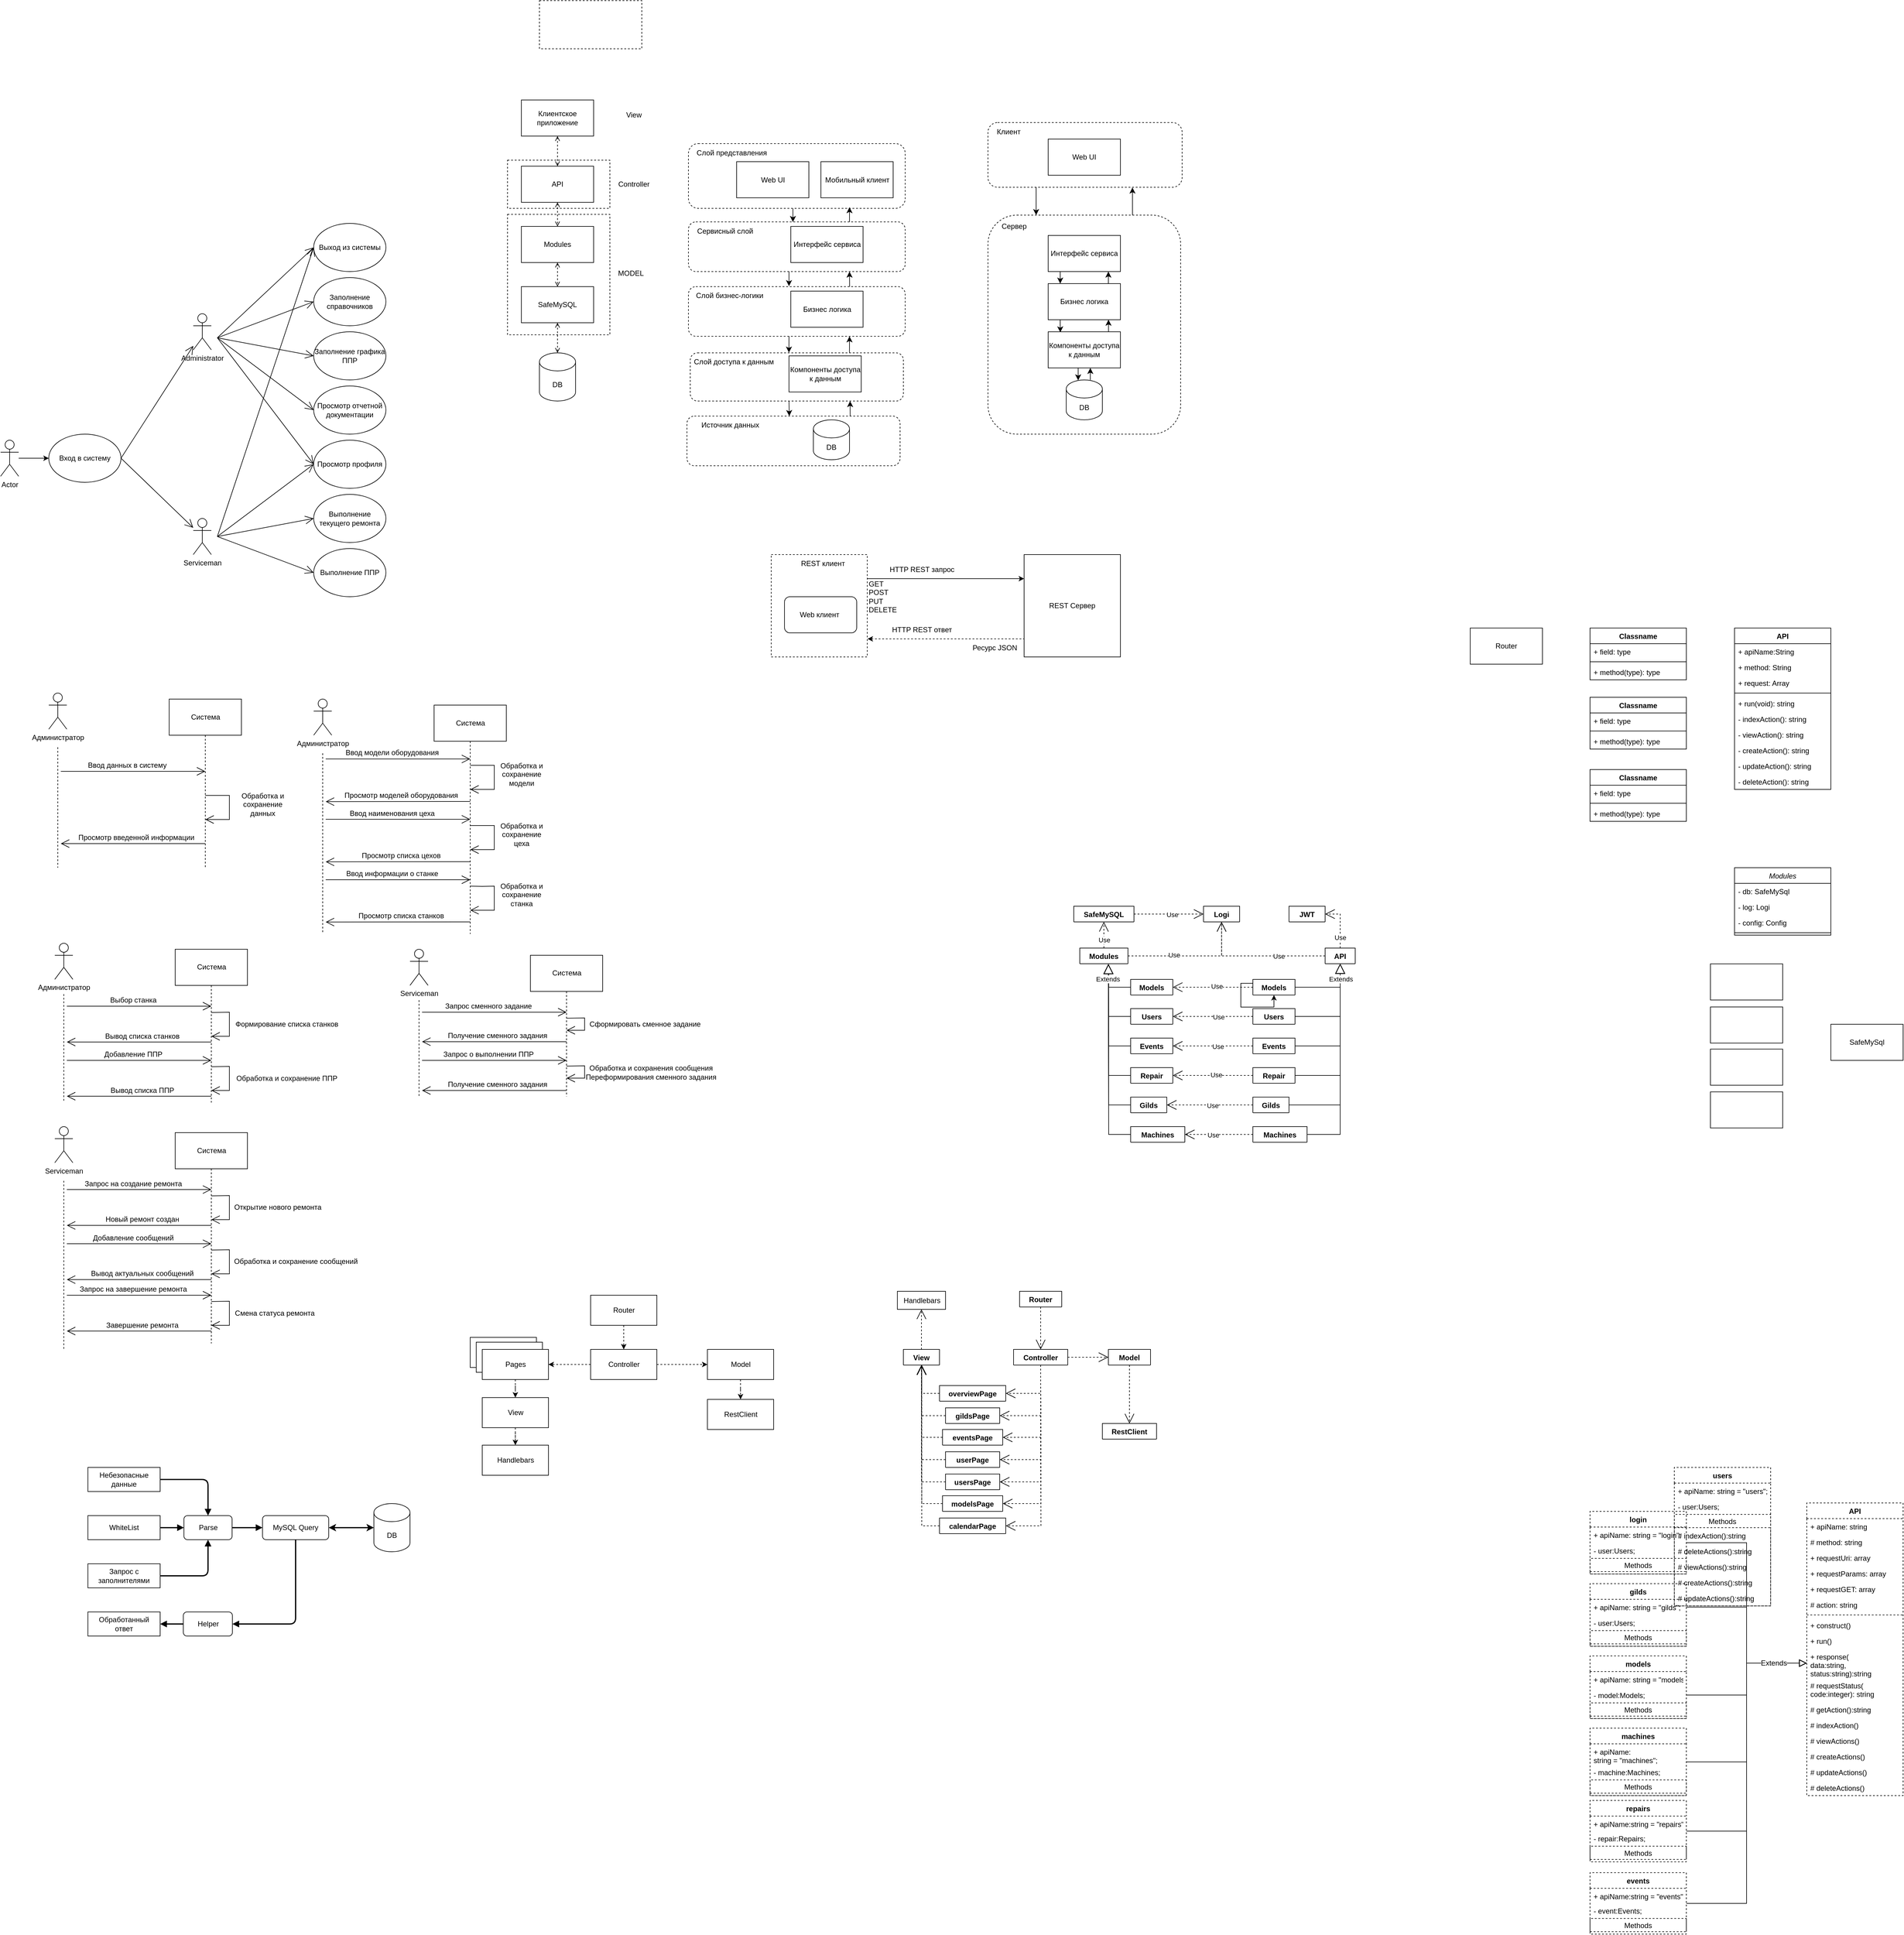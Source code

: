 <mxfile version="18.0.2" type="embed"><diagram id="OTN215DwU_Yfk132fXG-" name="Страница 1"><mxGraphModel dx="555" dy="1544" grid="1" gridSize="10" guides="1" tooltips="1" connect="1" arrows="1" fold="1" page="1" pageScale="1" pageWidth="827" pageHeight="1169" math="0" shadow="0"><root><mxCell id="0"/><mxCell id="1" parent="0"/><mxCell id="523" value="Pages" style="html=1;" parent="1" vertex="1"><mxGeometry x="820" y="1940" width="110" height="50" as="geometry"/></mxCell><mxCell id="522" value="Pages" style="html=1;" parent="1" vertex="1"><mxGeometry x="830" y="1948" width="110" height="50" as="geometry"/></mxCell><mxCell id="212" value="" style="rounded=0;whiteSpace=wrap;html=1;fillColor=none;dashed=1;" parent="1" vertex="1"><mxGeometry x="1320" y="640" width="159.5" height="170" as="geometry"/></mxCell><mxCell id="200" style="edgeStyle=orthogonalEdgeStyle;rounded=0;jumpSize=9;orthogonalLoop=1;jettySize=auto;html=1;entryX=0.744;entryY=1.004;entryDx=0;entryDy=0;startSize=10;endSize=7;entryPerimeter=0;" parent="1" source="189" target="167" edge="1"><mxGeometry relative="1" as="geometry"><Array as="points"><mxPoint x="1920" y="40"/><mxPoint x="1920" y="40"/></Array></mxGeometry></mxCell><mxCell id="189" value="" style="rounded=1;whiteSpace=wrap;html=1;fillColor=none;dashed=1;" parent="1" vertex="1"><mxGeometry x="1680" y="76.25" width="320" height="363.75" as="geometry"/></mxCell><mxCell id="152" value="" style="rounded=1;whiteSpace=wrap;html=1;fillColor=none;dashed=1;" parent="1" vertex="1"><mxGeometry x="1180" y="410" width="354" height="82.5" as="geometry"/></mxCell><mxCell id="150" value="" style="rounded=1;whiteSpace=wrap;html=1;fillColor=none;dashed=1;" parent="1" vertex="1"><mxGeometry x="1185.5" y="305" width="354" height="80" as="geometry"/></mxCell><mxCell id="148" value="" style="rounded=1;whiteSpace=wrap;html=1;fillColor=none;dashed=1;" parent="1" vertex="1"><mxGeometry x="1182.5" y="195" width="360" height="82.5" as="geometry"/></mxCell><mxCell id="146" value="" style="rounded=1;whiteSpace=wrap;html=1;fillColor=none;dashed=1;" parent="1" vertex="1"><mxGeometry x="1182.5" y="-42.5" width="360" height="107.5" as="geometry"/></mxCell><mxCell id="144" value="" style="rounded=1;whiteSpace=wrap;html=1;fillColor=none;dashed=1;" parent="1" vertex="1"><mxGeometry x="1182.5" y="87.5" width="360" height="82.5" as="geometry"/></mxCell><mxCell id="2" value="Administrator" style="shape=umlActor;verticalLabelPosition=bottom;verticalAlign=top;html=1;" parent="1" vertex="1"><mxGeometry x="360" y="240" width="30" height="60" as="geometry"/></mxCell><mxCell id="3" value="Serviceman" style="shape=umlActor;verticalLabelPosition=bottom;verticalAlign=top;html=1;" parent="1" vertex="1"><mxGeometry x="360" y="580" width="30" height="60" as="geometry"/></mxCell><mxCell id="4" value="Вход в систему" style="ellipse;whiteSpace=wrap;html=1;" parent="1" vertex="1"><mxGeometry x="120" y="440" width="120" height="80" as="geometry"/></mxCell><mxCell id="5" value="Выход из системы" style="ellipse;whiteSpace=wrap;html=1;" parent="1" vertex="1"><mxGeometry x="560" y="90" width="120" height="80" as="geometry"/></mxCell><mxCell id="6" value="Просмотр профиля" style="ellipse;whiteSpace=wrap;html=1;" parent="1" vertex="1"><mxGeometry x="560" y="450" width="120" height="80" as="geometry"/></mxCell><mxCell id="7" value="Заполнение справочников" style="ellipse;whiteSpace=wrap;html=1;" parent="1" vertex="1"><mxGeometry x="560" y="180" width="120" height="80" as="geometry"/></mxCell><mxCell id="8" value="Выполнение текущего ремонта" style="ellipse;whiteSpace=wrap;html=1;" parent="1" vertex="1"><mxGeometry x="560" y="540" width="120" height="80" as="geometry"/></mxCell><mxCell id="9" value="Заполнение графика ППР" style="ellipse;whiteSpace=wrap;html=1;" parent="1" vertex="1"><mxGeometry x="560" y="270" width="120" height="80" as="geometry"/></mxCell><mxCell id="10" value="Просмотр отчетной документации" style="ellipse;whiteSpace=wrap;html=1;" parent="1" vertex="1"><mxGeometry x="560" y="360" width="120" height="80" as="geometry"/></mxCell><mxCell id="15" style="edgeStyle=orthogonalEdgeStyle;rounded=0;orthogonalLoop=1;jettySize=auto;html=1;entryX=0;entryY=0.5;entryDx=0;entryDy=0;" parent="1" source="11" target="4" edge="1"><mxGeometry relative="1" as="geometry"/></mxCell><mxCell id="11" value="Actor" style="shape=umlActor;verticalLabelPosition=bottom;verticalAlign=top;html=1;" parent="1" vertex="1"><mxGeometry x="40" y="450" width="30" height="60" as="geometry"/></mxCell><mxCell id="14" value="Выполнение ППР" style="ellipse;whiteSpace=wrap;html=1;" parent="1" vertex="1"><mxGeometry x="560" y="630" width="120" height="80" as="geometry"/></mxCell><mxCell id="19" value="" style="endArrow=open;endFill=1;endSize=12;html=1;rounded=0;strokeColor=default;entryX=0;entryY=0.5;entryDx=0;entryDy=0;" parent="1" target="7" edge="1"><mxGeometry width="160" relative="1" as="geometry"><mxPoint x="400" y="280" as="sourcePoint"/><mxPoint x="520" y="310" as="targetPoint"/></mxGeometry></mxCell><mxCell id="21" value="" style="endArrow=open;endFill=1;endSize=12;html=1;rounded=0;strokeColor=default;exitX=1;exitY=0.5;exitDx=0;exitDy=0;" parent="1" source="4" target="2" edge="1"><mxGeometry width="160" relative="1" as="geometry"><mxPoint x="210" y="470" as="sourcePoint"/><mxPoint x="370" y="470" as="targetPoint"/></mxGeometry></mxCell><mxCell id="22" value="" style="endArrow=open;endFill=1;endSize=12;html=1;rounded=0;strokeColor=default;exitX=1;exitY=0.5;exitDx=0;exitDy=0;" parent="1" source="4" target="3" edge="1"><mxGeometry width="160" relative="1" as="geometry"><mxPoint x="250" y="490" as="sourcePoint"/><mxPoint x="370" y="392.222" as="targetPoint"/></mxGeometry></mxCell><mxCell id="23" value="" style="endArrow=open;endFill=1;endSize=12;html=1;rounded=0;strokeColor=default;entryX=0;entryY=0.5;entryDx=0;entryDy=0;" parent="1" target="9" edge="1"><mxGeometry width="160" relative="1" as="geometry"><mxPoint x="400" y="280" as="sourcePoint"/><mxPoint x="570" y="170" as="targetPoint"/></mxGeometry></mxCell><mxCell id="24" value="" style="endArrow=open;endFill=1;endSize=12;html=1;rounded=0;strokeColor=default;entryX=0;entryY=0.5;entryDx=0;entryDy=0;" parent="1" target="10" edge="1"><mxGeometry width="160" relative="1" as="geometry"><mxPoint x="400" y="280" as="sourcePoint"/><mxPoint x="570" y="290" as="targetPoint"/></mxGeometry></mxCell><mxCell id="25" value="" style="endArrow=open;endFill=1;endSize=12;html=1;rounded=0;strokeColor=default;entryX=0;entryY=0.5;entryDx=0;entryDy=0;" parent="1" target="6" edge="1"><mxGeometry width="160" relative="1" as="geometry"><mxPoint x="400" y="280" as="sourcePoint"/><mxPoint x="570" y="410" as="targetPoint"/></mxGeometry></mxCell><mxCell id="26" value="" style="endArrow=open;endFill=1;endSize=12;html=1;rounded=0;strokeColor=default;" parent="1" edge="1"><mxGeometry width="160" relative="1" as="geometry"><mxPoint x="400" y="610" as="sourcePoint"/><mxPoint x="560" y="490" as="targetPoint"/></mxGeometry></mxCell><mxCell id="27" value="" style="endArrow=open;endFill=1;endSize=12;html=1;rounded=0;strokeColor=default;entryX=0;entryY=0.5;entryDx=0;entryDy=0;" parent="1" target="8" edge="1"><mxGeometry width="160" relative="1" as="geometry"><mxPoint x="400" y="610" as="sourcePoint"/><mxPoint x="570" y="530" as="targetPoint"/></mxGeometry></mxCell><mxCell id="28" value="" style="endArrow=open;endFill=1;endSize=12;html=1;rounded=0;strokeColor=default;entryX=0;entryY=0.5;entryDx=0;entryDy=0;" parent="1" target="14" edge="1"><mxGeometry width="160" relative="1" as="geometry"><mxPoint x="400" y="610" as="sourcePoint"/><mxPoint x="570" y="650" as="targetPoint"/></mxGeometry></mxCell><mxCell id="29" value="" style="endArrow=open;endFill=1;endSize=12;html=1;rounded=0;strokeColor=default;entryX=0;entryY=0.5;entryDx=0;entryDy=0;" parent="1" target="5" edge="1"><mxGeometry width="160" relative="1" as="geometry"><mxPoint x="400" y="280" as="sourcePoint"/><mxPoint x="570" y="170" as="targetPoint"/></mxGeometry></mxCell><mxCell id="30" value="" style="endArrow=open;endFill=1;endSize=12;html=1;rounded=0;strokeColor=default;" parent="1" edge="1"><mxGeometry width="160" relative="1" as="geometry"><mxPoint x="400" y="610" as="sourcePoint"/><mxPoint x="560" y="130" as="targetPoint"/></mxGeometry></mxCell><mxCell id="33" style="edgeStyle=orthogonalEdgeStyle;rounded=0;orthogonalLoop=1;jettySize=auto;html=1;strokeColor=default;endArrow=none;endFill=0;dashed=1;" parent="1" edge="1"><mxGeometry relative="1" as="geometry"><mxPoint x="135" y="1160" as="targetPoint"/><mxPoint x="135" y="960" as="sourcePoint"/></mxGeometry></mxCell><mxCell id="31" value="Администратор" style="shape=umlActor;verticalLabelPosition=bottom;verticalAlign=top;html=1;" parent="1" vertex="1"><mxGeometry x="120" y="870" width="30" height="60" as="geometry"/></mxCell><mxCell id="34" style="edgeStyle=orthogonalEdgeStyle;rounded=0;orthogonalLoop=1;jettySize=auto;html=1;dashed=1;endArrow=none;endFill=0;strokeColor=default;" parent="1" source="32" edge="1"><mxGeometry relative="1" as="geometry"><mxPoint x="380" y="1160" as="targetPoint"/></mxGeometry></mxCell><mxCell id="32" value="Система" style="html=1;" parent="1" vertex="1"><mxGeometry x="320" y="880" width="120" height="60" as="geometry"/></mxCell><mxCell id="35" value="" style="endArrow=open;endFill=1;endSize=12;html=1;rounded=0;strokeColor=default;" parent="1" edge="1"><mxGeometry width="160" relative="1" as="geometry"><mxPoint x="140" y="1000" as="sourcePoint"/><mxPoint x="380" y="1000" as="targetPoint"/></mxGeometry></mxCell><mxCell id="36" value="" style="endArrow=open;endFill=1;endSize=12;html=1;rounded=0;strokeColor=default;" parent="1" edge="1"><mxGeometry width="160" relative="1" as="geometry"><mxPoint x="380" y="1040" as="sourcePoint"/><mxPoint x="380" y="1080" as="targetPoint"/><Array as="points"><mxPoint x="420" y="1040"/><mxPoint x="420" y="1080"/></Array></mxGeometry></mxCell><mxCell id="37" value="" style="endArrow=open;endFill=1;endSize=12;html=1;rounded=0;strokeColor=default;" parent="1" edge="1"><mxGeometry width="160" relative="1" as="geometry"><mxPoint x="380" y="1120" as="sourcePoint"/><mxPoint x="140" y="1120" as="targetPoint"/></mxGeometry></mxCell><mxCell id="38" value="Ввод данных в систему" style="text;html=1;align=center;verticalAlign=middle;resizable=0;points=[];autosize=1;strokeColor=none;fillColor=none;" parent="1" vertex="1"><mxGeometry x="175" y="980" width="150" height="20" as="geometry"/></mxCell><mxCell id="39" value="Обработка и&lt;br&gt;сохранение &lt;br&gt;данных" style="text;html=1;align=center;verticalAlign=middle;resizable=0;points=[];autosize=1;strokeColor=none;fillColor=none;" parent="1" vertex="1"><mxGeometry x="430" y="1030" width="90" height="50" as="geometry"/></mxCell><mxCell id="41" value="Просмотр введенной информации" style="text;html=1;align=center;verticalAlign=middle;resizable=0;points=[];autosize=1;strokeColor=none;fillColor=none;" parent="1" vertex="1"><mxGeometry x="160" y="1100" width="210" height="20" as="geometry"/></mxCell><mxCell id="42" style="edgeStyle=orthogonalEdgeStyle;rounded=0;orthogonalLoop=1;jettySize=auto;html=1;strokeColor=default;endArrow=none;endFill=0;dashed=1;" parent="1" edge="1"><mxGeometry relative="1" as="geometry"><mxPoint x="575" y="1270" as="targetPoint"/><mxPoint x="575" y="970" as="sourcePoint"/></mxGeometry></mxCell><mxCell id="43" value="Администратор" style="shape=umlActor;verticalLabelPosition=bottom;verticalAlign=top;html=1;" parent="1" vertex="1"><mxGeometry x="560" y="880" width="30" height="60" as="geometry"/></mxCell><mxCell id="44" style="edgeStyle=orthogonalEdgeStyle;rounded=0;orthogonalLoop=1;jettySize=auto;html=1;dashed=1;endArrow=none;endFill=0;strokeColor=default;" parent="1" source="45" edge="1"><mxGeometry relative="1" as="geometry"><mxPoint x="820" y="1270" as="targetPoint"/></mxGeometry></mxCell><mxCell id="45" value="Система" style="html=1;" parent="1" vertex="1"><mxGeometry x="760" y="890" width="120" height="60" as="geometry"/></mxCell><mxCell id="46" value="" style="endArrow=open;endFill=1;endSize=12;html=1;rounded=0;strokeColor=default;" parent="1" edge="1"><mxGeometry width="160" relative="1" as="geometry"><mxPoint x="580" y="979.39" as="sourcePoint"/><mxPoint x="820" y="979.39" as="targetPoint"/></mxGeometry></mxCell><mxCell id="47" value="" style="endArrow=open;endFill=1;endSize=12;html=1;rounded=0;strokeColor=default;" parent="1" edge="1"><mxGeometry width="160" relative="1" as="geometry"><mxPoint x="820" y="990" as="sourcePoint"/><mxPoint x="820" y="1030" as="targetPoint"/><Array as="points"><mxPoint x="860" y="990"/><mxPoint x="860" y="1030"/></Array></mxGeometry></mxCell><mxCell id="48" value="" style="endArrow=open;endFill=1;endSize=12;html=1;rounded=0;strokeColor=default;" parent="1" edge="1"><mxGeometry width="160" relative="1" as="geometry"><mxPoint x="820" y="1050.0" as="sourcePoint"/><mxPoint x="580" y="1050.3" as="targetPoint"/></mxGeometry></mxCell><mxCell id="49" value="Ввод модели оборудования" style="text;html=1;align=center;verticalAlign=middle;resizable=0;points=[];autosize=1;strokeColor=none;fillColor=none;" parent="1" vertex="1"><mxGeometry x="605" y="959.39" width="170" height="20" as="geometry"/></mxCell><mxCell id="50" value="Обработка и&lt;br&gt;сохранение &lt;br&gt;модели" style="text;html=1;align=center;verticalAlign=middle;resizable=0;points=[];autosize=1;strokeColor=none;fillColor=none;" parent="1" vertex="1"><mxGeometry x="860" y="980" width="90" height="50" as="geometry"/></mxCell><mxCell id="51" value="Просмотр моделей оборудования" style="text;html=1;align=center;verticalAlign=middle;resizable=0;points=[];autosize=1;strokeColor=none;fillColor=none;" parent="1" vertex="1"><mxGeometry x="605" y="1030.0" width="200" height="20" as="geometry"/></mxCell><mxCell id="52" value="" style="endArrow=open;endFill=1;endSize=12;html=1;rounded=0;strokeColor=default;" parent="1" edge="1"><mxGeometry width="160" relative="1" as="geometry"><mxPoint x="580" y="1079.65" as="sourcePoint"/><mxPoint x="820" y="1079.65" as="targetPoint"/></mxGeometry></mxCell><mxCell id="53" value="" style="endArrow=open;endFill=1;endSize=12;html=1;rounded=0;strokeColor=default;" parent="1" edge="1"><mxGeometry width="160" relative="1" as="geometry"><mxPoint x="820" y="1090" as="sourcePoint"/><mxPoint x="820" y="1130" as="targetPoint"/><Array as="points"><mxPoint x="860" y="1090"/><mxPoint x="860" y="1130"/></Array></mxGeometry></mxCell><mxCell id="54" value="" style="endArrow=open;endFill=1;endSize=12;html=1;rounded=0;strokeColor=default;" parent="1" edge="1"><mxGeometry width="160" relative="1" as="geometry"><mxPoint x="820" y="1150" as="sourcePoint"/><mxPoint x="580" y="1150.3" as="targetPoint"/></mxGeometry></mxCell><mxCell id="55" value="Ввод наименования цеха" style="text;html=1;align=center;verticalAlign=middle;resizable=0;points=[];autosize=1;strokeColor=none;fillColor=none;" parent="1" vertex="1"><mxGeometry x="610" y="1059.65" width="160" height="20" as="geometry"/></mxCell><mxCell id="56" value="Обработка и&lt;br&gt;сохранение &lt;br&gt;цеха" style="text;html=1;align=center;verticalAlign=middle;resizable=0;points=[];autosize=1;strokeColor=none;fillColor=none;" parent="1" vertex="1"><mxGeometry x="860" y="1079.65" width="90" height="50" as="geometry"/></mxCell><mxCell id="57" value="Просмотр списка цехов" style="text;html=1;align=center;verticalAlign=middle;resizable=0;points=[];autosize=1;strokeColor=none;fillColor=none;" parent="1" vertex="1"><mxGeometry x="630" y="1130" width="150" height="20" as="geometry"/></mxCell><mxCell id="58" value="" style="endArrow=open;endFill=1;endSize=12;html=1;rounded=0;strokeColor=default;" parent="1" edge="1"><mxGeometry width="160" relative="1" as="geometry"><mxPoint x="580" y="1180" as="sourcePoint"/><mxPoint x="820" y="1180" as="targetPoint"/></mxGeometry></mxCell><mxCell id="59" value="" style="endArrow=open;endFill=1;endSize=12;html=1;rounded=0;strokeColor=default;" parent="1" edge="1"><mxGeometry width="160" relative="1" as="geometry"><mxPoint x="820" y="1190.61" as="sourcePoint"/><mxPoint x="820" y="1230.61" as="targetPoint"/><Array as="points"><mxPoint x="840" y="1191"/><mxPoint x="860" y="1190.61"/><mxPoint x="860" y="1230.61"/></Array></mxGeometry></mxCell><mxCell id="60" value="" style="endArrow=open;endFill=1;endSize=12;html=1;rounded=0;strokeColor=default;" parent="1" edge="1"><mxGeometry width="160" relative="1" as="geometry"><mxPoint x="820" y="1250" as="sourcePoint"/><mxPoint x="580" y="1250.3" as="targetPoint"/></mxGeometry></mxCell><mxCell id="61" value="Ввод информации о станке" style="text;html=1;align=center;verticalAlign=middle;resizable=0;points=[];autosize=1;strokeColor=none;fillColor=none;" parent="1" vertex="1"><mxGeometry x="605" y="1160" width="170" height="20" as="geometry"/></mxCell><mxCell id="62" value="Обработка и&lt;br&gt;сохранение &lt;br&gt;станка" style="text;html=1;align=center;verticalAlign=middle;resizable=0;points=[];autosize=1;strokeColor=none;fillColor=none;" parent="1" vertex="1"><mxGeometry x="860" y="1180.0" width="90" height="50" as="geometry"/></mxCell><mxCell id="63" value="Просмотр списка станков" style="text;html=1;align=center;verticalAlign=middle;resizable=0;points=[];autosize=1;strokeColor=none;fillColor=none;" parent="1" vertex="1"><mxGeometry x="625" y="1230" width="160" height="20" as="geometry"/></mxCell><mxCell id="64" style="edgeStyle=orthogonalEdgeStyle;rounded=0;orthogonalLoop=1;jettySize=auto;html=1;strokeColor=default;endArrow=none;endFill=0;dashed=1;" parent="1" edge="1"><mxGeometry relative="1" as="geometry"><mxPoint x="145" y="1550" as="targetPoint"/><mxPoint x="145" y="1370" as="sourcePoint"/></mxGeometry></mxCell><mxCell id="65" value="Администратор" style="shape=umlActor;verticalLabelPosition=bottom;verticalAlign=top;html=1;" parent="1" vertex="1"><mxGeometry x="130" y="1285.46" width="30" height="60" as="geometry"/></mxCell><mxCell id="66" style="edgeStyle=orthogonalEdgeStyle;rounded=0;orthogonalLoop=1;jettySize=auto;html=1;dashed=1;endArrow=none;endFill=0;strokeColor=default;" parent="1" source="67" edge="1"><mxGeometry relative="1" as="geometry"><mxPoint x="390" y="1550" as="targetPoint"/></mxGeometry></mxCell><mxCell id="67" value="Система" style="html=1;" parent="1" vertex="1"><mxGeometry x="330" y="1295.46" width="120" height="60" as="geometry"/></mxCell><mxCell id="68" value="" style="endArrow=open;endFill=1;endSize=12;html=1;rounded=0;strokeColor=default;" parent="1" edge="1"><mxGeometry width="160" relative="1" as="geometry"><mxPoint x="150" y="1390" as="sourcePoint"/><mxPoint x="390" y="1390" as="targetPoint"/></mxGeometry></mxCell><mxCell id="69" value="" style="endArrow=open;endFill=1;endSize=12;html=1;rounded=0;strokeColor=default;" parent="1" edge="1"><mxGeometry width="160" relative="1" as="geometry"><mxPoint x="390" y="1400.46" as="sourcePoint"/><mxPoint x="390" y="1440" as="targetPoint"/><Array as="points"><mxPoint x="420" y="1400"/><mxPoint x="420" y="1440"/></Array></mxGeometry></mxCell><mxCell id="70" value="" style="endArrow=open;endFill=1;endSize=12;html=1;rounded=0;strokeColor=default;" parent="1" edge="1"><mxGeometry width="160" relative="1" as="geometry"><mxPoint x="390" y="1449.5" as="sourcePoint"/><mxPoint x="150" y="1449.5" as="targetPoint"/></mxGeometry></mxCell><mxCell id="71" value="Выбор станка" style="text;html=1;align=center;verticalAlign=middle;resizable=0;points=[];autosize=1;strokeColor=none;fillColor=none;" parent="1" vertex="1"><mxGeometry x="215" y="1370" width="90" height="20" as="geometry"/></mxCell><mxCell id="72" value="Формирование списка станков" style="text;html=1;align=center;verticalAlign=middle;resizable=0;points=[];autosize=1;strokeColor=none;fillColor=none;" parent="1" vertex="1"><mxGeometry x="420" y="1409.5" width="190" height="20" as="geometry"/></mxCell><mxCell id="73" value="Вывод списка станков" style="text;html=1;align=center;verticalAlign=middle;resizable=0;points=[];autosize=1;strokeColor=none;fillColor=none;" parent="1" vertex="1"><mxGeometry x="205" y="1429.5" width="140" height="20" as="geometry"/></mxCell><mxCell id="74" value="" style="endArrow=open;endFill=1;endSize=12;html=1;rounded=0;strokeColor=default;" parent="1" edge="1"><mxGeometry width="160" relative="1" as="geometry"><mxPoint x="150" y="1480" as="sourcePoint"/><mxPoint x="390" y="1480" as="targetPoint"/></mxGeometry></mxCell><mxCell id="75" value="Добавление ППР" style="text;html=1;align=center;verticalAlign=middle;resizable=0;points=[];autosize=1;strokeColor=none;fillColor=none;" parent="1" vertex="1"><mxGeometry x="205" y="1460" width="110" height="20" as="geometry"/></mxCell><mxCell id="76" value="" style="endArrow=open;endFill=1;endSize=12;html=1;rounded=0;strokeColor=default;" parent="1" edge="1"><mxGeometry width="160" relative="1" as="geometry"><mxPoint x="390" y="1490.46" as="sourcePoint"/><mxPoint x="390" y="1530" as="targetPoint"/><Array as="points"><mxPoint x="420" y="1490"/><mxPoint x="420" y="1530"/></Array></mxGeometry></mxCell><mxCell id="77" value="Обработка и сохранение ППР" style="text;html=1;align=center;verticalAlign=middle;resizable=0;points=[];autosize=1;strokeColor=none;fillColor=none;" parent="1" vertex="1"><mxGeometry x="425" y="1499.5" width="180" height="20" as="geometry"/></mxCell><mxCell id="78" value="" style="endArrow=open;endFill=1;endSize=12;html=1;rounded=0;strokeColor=default;" parent="1" edge="1"><mxGeometry width="160" relative="1" as="geometry"><mxPoint x="390" y="1539.5" as="sourcePoint"/><mxPoint x="150" y="1539.5" as="targetPoint"/></mxGeometry></mxCell><mxCell id="79" value="Вывод списка ППР" style="text;html=1;align=center;verticalAlign=middle;resizable=0;points=[];autosize=1;strokeColor=none;fillColor=none;" parent="1" vertex="1"><mxGeometry x="215" y="1519.5" width="120" height="20" as="geometry"/></mxCell><mxCell id="80" style="edgeStyle=orthogonalEdgeStyle;rounded=0;orthogonalLoop=1;jettySize=auto;html=1;strokeColor=default;endArrow=none;endFill=0;dashed=1;" parent="1" edge="1"><mxGeometry relative="1" as="geometry"><mxPoint x="145" y="1960" as="targetPoint"/><mxPoint x="145" y="1680" as="sourcePoint"/></mxGeometry></mxCell><mxCell id="81" value="Serviceman" style="shape=umlActor;verticalLabelPosition=bottom;verticalAlign=top;html=1;" parent="1" vertex="1"><mxGeometry x="130" y="1590" width="30" height="60" as="geometry"/></mxCell><mxCell id="82" style="edgeStyle=orthogonalEdgeStyle;rounded=0;orthogonalLoop=1;jettySize=auto;html=1;dashed=1;endArrow=none;endFill=0;strokeColor=default;" parent="1" source="83" edge="1"><mxGeometry relative="1" as="geometry"><mxPoint x="390" y="1950" as="targetPoint"/></mxGeometry></mxCell><mxCell id="83" value="Система" style="html=1;" parent="1" vertex="1"><mxGeometry x="330" y="1600" width="120" height="60" as="geometry"/></mxCell><mxCell id="84" value="" style="endArrow=open;endFill=1;endSize=12;html=1;rounded=0;strokeColor=default;" parent="1" edge="1"><mxGeometry width="160" relative="1" as="geometry"><mxPoint x="150" y="1694.54" as="sourcePoint"/><mxPoint x="390" y="1694.54" as="targetPoint"/></mxGeometry></mxCell><mxCell id="85" value="" style="endArrow=open;endFill=1;endSize=12;html=1;rounded=0;strokeColor=default;" parent="1" edge="1"><mxGeometry width="160" relative="1" as="geometry"><mxPoint x="390" y="1705" as="sourcePoint"/><mxPoint x="390" y="1744.54" as="targetPoint"/><Array as="points"><mxPoint x="420" y="1704.54"/><mxPoint x="420" y="1744.54"/></Array></mxGeometry></mxCell><mxCell id="86" value="" style="endArrow=open;endFill=1;endSize=12;html=1;rounded=0;strokeColor=default;" parent="1" edge="1"><mxGeometry width="160" relative="1" as="geometry"><mxPoint x="390" y="1754.04" as="sourcePoint"/><mxPoint x="150" y="1754.04" as="targetPoint"/></mxGeometry></mxCell><mxCell id="87" value="Запрос на создание ремонта" style="text;html=1;align=center;verticalAlign=middle;resizable=0;points=[];autosize=1;strokeColor=none;fillColor=none;" parent="1" vertex="1"><mxGeometry x="170" y="1674.54" width="180" height="20" as="geometry"/></mxCell><mxCell id="88" value="Открытие нового ремонта" style="text;html=1;align=center;verticalAlign=middle;resizable=0;points=[];autosize=1;strokeColor=none;fillColor=none;" parent="1" vertex="1"><mxGeometry x="420" y="1714.04" width="160" height="20" as="geometry"/></mxCell><mxCell id="89" value="Новый ремонт создан" style="text;html=1;align=center;verticalAlign=middle;resizable=0;points=[];autosize=1;strokeColor=none;fillColor=none;" parent="1" vertex="1"><mxGeometry x="205" y="1734.04" width="140" height="20" as="geometry"/></mxCell><mxCell id="90" value="" style="endArrow=open;endFill=1;endSize=12;html=1;rounded=0;strokeColor=default;" parent="1" edge="1"><mxGeometry width="160" relative="1" as="geometry"><mxPoint x="150" y="1784.54" as="sourcePoint"/><mxPoint x="390" y="1784.54" as="targetPoint"/></mxGeometry></mxCell><mxCell id="91" value="Добавление сообщений" style="text;html=1;align=center;verticalAlign=middle;resizable=0;points=[];autosize=1;strokeColor=none;fillColor=none;" parent="1" vertex="1"><mxGeometry x="185" y="1764.54" width="150" height="20" as="geometry"/></mxCell><mxCell id="92" value="" style="endArrow=open;endFill=1;endSize=12;html=1;rounded=0;strokeColor=default;" parent="1" edge="1"><mxGeometry width="160" relative="1" as="geometry"><mxPoint x="390" y="1795" as="sourcePoint"/><mxPoint x="390" y="1834.54" as="targetPoint"/><Array as="points"><mxPoint x="420" y="1794.54"/><mxPoint x="420" y="1834.54"/></Array></mxGeometry></mxCell><mxCell id="93" value="Обработка и сохранение сообщений" style="text;html=1;align=center;verticalAlign=middle;resizable=0;points=[];autosize=1;strokeColor=none;fillColor=none;" parent="1" vertex="1"><mxGeometry x="420" y="1804.04" width="220" height="20" as="geometry"/></mxCell><mxCell id="94" value="" style="endArrow=open;endFill=1;endSize=12;html=1;rounded=0;strokeColor=default;" parent="1" edge="1"><mxGeometry width="160" relative="1" as="geometry"><mxPoint x="390" y="1844.04" as="sourcePoint"/><mxPoint x="150" y="1844.04" as="targetPoint"/></mxGeometry></mxCell><mxCell id="95" value="Вывод актуальных сообщений" style="text;html=1;align=center;verticalAlign=middle;resizable=0;points=[];autosize=1;strokeColor=none;fillColor=none;" parent="1" vertex="1"><mxGeometry x="180" y="1824.04" width="190" height="20" as="geometry"/></mxCell><mxCell id="96" value="" style="endArrow=open;endFill=1;endSize=12;html=1;rounded=0;strokeColor=default;" parent="1" edge="1"><mxGeometry width="160" relative="1" as="geometry"><mxPoint x="150" y="1870" as="sourcePoint"/><mxPoint x="390" y="1870" as="targetPoint"/></mxGeometry></mxCell><mxCell id="97" value="Запрос на завершение ремонта" style="text;html=1;align=center;verticalAlign=middle;resizable=0;points=[];autosize=1;strokeColor=none;fillColor=none;" parent="1" vertex="1"><mxGeometry x="165" y="1850" width="190" height="20" as="geometry"/></mxCell><mxCell id="98" value="" style="endArrow=open;endFill=1;endSize=12;html=1;rounded=0;strokeColor=default;" parent="1" edge="1"><mxGeometry width="160" relative="1" as="geometry"><mxPoint x="390" y="1880.46" as="sourcePoint"/><mxPoint x="390" y="1920" as="targetPoint"/><Array as="points"><mxPoint x="420" y="1880"/><mxPoint x="420" y="1920"/></Array></mxGeometry></mxCell><mxCell id="99" value="Смена статуса ремонта" style="text;html=1;align=center;verticalAlign=middle;resizable=0;points=[];autosize=1;strokeColor=none;fillColor=none;" parent="1" vertex="1"><mxGeometry x="420" y="1889.5" width="150" height="20" as="geometry"/></mxCell><mxCell id="100" value="" style="endArrow=open;endFill=1;endSize=12;html=1;rounded=0;strokeColor=default;" parent="1" edge="1"><mxGeometry width="160" relative="1" as="geometry"><mxPoint x="390" y="1929.5" as="sourcePoint"/><mxPoint x="150" y="1929.5" as="targetPoint"/></mxGeometry></mxCell><mxCell id="101" value="Завершение ремонта" style="text;html=1;align=center;verticalAlign=middle;resizable=0;points=[];autosize=1;strokeColor=none;fillColor=none;" parent="1" vertex="1"><mxGeometry x="205" y="1909.5" width="140" height="20" as="geometry"/></mxCell><mxCell id="102" style="edgeStyle=orthogonalEdgeStyle;rounded=0;orthogonalLoop=1;jettySize=auto;html=1;strokeColor=default;endArrow=none;endFill=0;dashed=1;" parent="1" edge="1"><mxGeometry relative="1" as="geometry"><mxPoint x="735" y="1540" as="targetPoint"/><mxPoint x="735" y="1380" as="sourcePoint"/></mxGeometry></mxCell><mxCell id="103" value="Serviceman" style="shape=umlActor;verticalLabelPosition=bottom;verticalAlign=top;html=1;" parent="1" vertex="1"><mxGeometry x="720" y="1295.46" width="30" height="60" as="geometry"/></mxCell><mxCell id="104" style="edgeStyle=orthogonalEdgeStyle;rounded=0;orthogonalLoop=1;jettySize=auto;html=1;dashed=1;endArrow=none;endFill=0;strokeColor=default;" parent="1" source="105" edge="1"><mxGeometry relative="1" as="geometry"><mxPoint x="980" y="1540" as="targetPoint"/></mxGeometry></mxCell><mxCell id="105" value="Система" style="html=1;" parent="1" vertex="1"><mxGeometry x="920" y="1305.46" width="120" height="60" as="geometry"/></mxCell><mxCell id="106" value="" style="endArrow=open;endFill=1;endSize=12;html=1;rounded=0;strokeColor=default;" parent="1" edge="1"><mxGeometry width="160" relative="1" as="geometry"><mxPoint x="740" y="1400" as="sourcePoint"/><mxPoint x="980" y="1400" as="targetPoint"/></mxGeometry></mxCell><mxCell id="107" value="" style="endArrow=open;endFill=1;endSize=12;html=1;rounded=0;strokeColor=default;" parent="1" edge="1"><mxGeometry width="160" relative="1" as="geometry"><mxPoint x="980" y="1409.96" as="sourcePoint"/><mxPoint x="980" y="1430" as="targetPoint"/><Array as="points"><mxPoint x="1010" y="1409.5"/><mxPoint x="1010" y="1430"/></Array></mxGeometry></mxCell><mxCell id="117" value="Сформировать сменное задание" style="edgeLabel;html=1;align=center;verticalAlign=middle;resizable=0;points=[];fontSize=12;" parent="107" vertex="1" connectable="0"><mxGeometry x="-0.196" y="3" relative="1" as="geometry"><mxPoint x="97" y="8" as="offset"/></mxGeometry></mxCell><mxCell id="108" value="" style="endArrow=open;endFill=1;endSize=12;html=1;rounded=0;strokeColor=default;" parent="1" edge="1"><mxGeometry width="160" relative="1" as="geometry"><mxPoint x="980" y="1448.94" as="sourcePoint"/><mxPoint x="740" y="1448.94" as="targetPoint"/></mxGeometry></mxCell><mxCell id="109" value="Запрос сменного задание" style="text;html=1;align=center;verticalAlign=middle;resizable=0;points=[];autosize=1;strokeColor=none;fillColor=none;" parent="1" vertex="1"><mxGeometry x="770" y="1380" width="160" height="20" as="geometry"/></mxCell><mxCell id="110" value="Получение сменного задания" style="text;html=1;align=center;verticalAlign=middle;resizable=0;points=[];autosize=1;strokeColor=none;fillColor=none;" parent="1" vertex="1"><mxGeometry x="775" y="1428.94" width="180" height="20" as="geometry"/></mxCell><mxCell id="111" value="" style="endArrow=open;endFill=1;endSize=12;html=1;rounded=0;strokeColor=default;" parent="1" edge="1"><mxGeometry width="160" relative="1" as="geometry"><mxPoint x="740" y="1480" as="sourcePoint"/><mxPoint x="980" y="1480" as="targetPoint"/></mxGeometry></mxCell><mxCell id="112" value="Запрос о выполнении ППР" style="text;html=1;align=center;verticalAlign=middle;resizable=0;points=[];autosize=1;strokeColor=none;fillColor=none;" parent="1" vertex="1"><mxGeometry x="765" y="1460" width="170" height="20" as="geometry"/></mxCell><mxCell id="115" value="" style="endArrow=open;endFill=1;endSize=12;html=1;rounded=0;strokeColor=default;" parent="1" edge="1"><mxGeometry width="160" relative="1" as="geometry"><mxPoint x="980" y="1530" as="sourcePoint"/><mxPoint x="740" y="1530" as="targetPoint"/></mxGeometry></mxCell><mxCell id="116" value="Получение сменного задания" style="text;html=1;align=center;verticalAlign=middle;resizable=0;points=[];autosize=1;strokeColor=none;fillColor=none;" parent="1" vertex="1"><mxGeometry x="775" y="1510" width="180" height="20" as="geometry"/></mxCell><mxCell id="118" value="" style="endArrow=open;endFill=1;endSize=12;html=1;rounded=0;strokeColor=default;" parent="1" edge="1"><mxGeometry width="160" relative="1" as="geometry"><mxPoint x="980" y="1489.46" as="sourcePoint"/><mxPoint x="980" y="1509.5" as="targetPoint"/><Array as="points"><mxPoint x="1010" y="1489"/><mxPoint x="1010" y="1509.5"/></Array></mxGeometry></mxCell><mxCell id="119" value="Обработка и сохранения сообщения&lt;br&gt;Переформирования сменного задания" style="edgeLabel;html=1;align=center;verticalAlign=middle;resizable=0;points=[];fontSize=12;" parent="118" vertex="1" connectable="0"><mxGeometry x="-0.196" y="3" relative="1" as="geometry"><mxPoint x="107" y="8" as="offset"/></mxGeometry></mxCell><mxCell id="120" value="" style="rounded=0;whiteSpace=wrap;html=1;dashed=1;fillColor=none;" parent="1" vertex="1"><mxGeometry x="882" y="-15" width="170" height="80" as="geometry"/></mxCell><mxCell id="121" value="DB" style="shape=cylinder3;whiteSpace=wrap;html=1;boundedLbl=1;backgroundOutline=1;size=15;" parent="1" vertex="1"><mxGeometry x="935" y="305" width="60" height="80" as="geometry"/></mxCell><mxCell id="122" style="edgeStyle=orthogonalEdgeStyle;rounded=0;orthogonalLoop=1;jettySize=auto;html=1;entryX=0.5;entryY=0;entryDx=0;entryDy=0;entryPerimeter=0;dashed=1;endArrow=open;endFill=0;startArrow=open;startFill=0;exitX=0.5;exitY=1;exitDx=0;exitDy=0;" parent="1" source="123" target="121" edge="1"><mxGeometry relative="1" as="geometry"><Array as="points"><mxPoint x="965" y="305"/><mxPoint x="965" y="305"/></Array></mxGeometry></mxCell><mxCell id="123" value="SafeMySQL" style="rounded=0;whiteSpace=wrap;html=1;" parent="1" vertex="1"><mxGeometry x="905" y="195" width="120" height="60" as="geometry"/></mxCell><mxCell id="124" style="edgeStyle=orthogonalEdgeStyle;rounded=0;orthogonalLoop=1;jettySize=auto;html=1;entryX=0.5;entryY=0;entryDx=0;entryDy=0;startArrow=open;startFill=0;dashed=1;endArrow=open;endFill=0;" parent="1" source="125" target="123" edge="1"><mxGeometry relative="1" as="geometry"/></mxCell><mxCell id="125" value="Modules" style="rounded=0;whiteSpace=wrap;html=1;" parent="1" vertex="1"><mxGeometry x="905" y="95" width="120" height="60" as="geometry"/></mxCell><mxCell id="126" style="edgeStyle=orthogonalEdgeStyle;rounded=0;orthogonalLoop=1;jettySize=auto;html=1;entryX=0.5;entryY=0;entryDx=0;entryDy=0;dashed=1;startArrow=open;startFill=0;endArrow=open;endFill=0;" parent="1" source="127" target="125" edge="1"><mxGeometry relative="1" as="geometry"/></mxCell><mxCell id="127" value="API" style="rounded=0;whiteSpace=wrap;html=1;" parent="1" vertex="1"><mxGeometry x="905" y="-5" width="120" height="60" as="geometry"/></mxCell><mxCell id="128" value="" style="rounded=0;whiteSpace=wrap;html=1;fillColor=none;dashed=1;" parent="1" vertex="1"><mxGeometry x="882" y="75" width="170" height="200" as="geometry"/></mxCell><mxCell id="129" value="MODEL" style="text;html=1;strokeColor=none;fillColor=none;align=center;verticalAlign=middle;whiteSpace=wrap;rounded=0;dashed=1;" parent="1" vertex="1"><mxGeometry x="1062" y="155" width="50" height="35" as="geometry"/></mxCell><mxCell id="130" value="Controller" style="text;html=1;strokeColor=none;fillColor=none;align=center;verticalAlign=middle;whiteSpace=wrap;rounded=0;dashed=1;" parent="1" vertex="1"><mxGeometry x="1062" y="10" width="60" height="30" as="geometry"/></mxCell><mxCell id="131" style="edgeStyle=orthogonalEdgeStyle;rounded=0;orthogonalLoop=1;jettySize=auto;html=1;entryX=0.5;entryY=0;entryDx=0;entryDy=0;dashed=1;startArrow=open;startFill=0;endArrow=open;endFill=0;" parent="1" source="132" target="127" edge="1"><mxGeometry relative="1" as="geometry"/></mxCell><mxCell id="132" value="Клиентское приложение" style="rounded=0;whiteSpace=wrap;html=1;" parent="1" vertex="1"><mxGeometry x="905" y="-115" width="120" height="60" as="geometry"/></mxCell><mxCell id="133" value="" style="rounded=0;whiteSpace=wrap;html=1;dashed=1;fillColor=none;" parent="1" vertex="1"><mxGeometry x="935" y="-280" width="170" height="80" as="geometry"/></mxCell><mxCell id="134" value="View" style="text;html=1;strokeColor=none;fillColor=none;align=center;verticalAlign=middle;whiteSpace=wrap;rounded=0;dashed=1;" parent="1" vertex="1"><mxGeometry x="1062" y="-105" width="60" height="30" as="geometry"/></mxCell><mxCell id="138" value="Web UI" style="rounded=0;whiteSpace=wrap;html=1;" parent="1" vertex="1"><mxGeometry x="1262.5" y="-12.5" width="120" height="60" as="geometry"/></mxCell><mxCell id="139" value="Мобильный клиент" style="rounded=0;whiteSpace=wrap;html=1;" parent="1" vertex="1"><mxGeometry x="1402.5" y="-12.5" width="120" height="60" as="geometry"/></mxCell><mxCell id="140" value="Интерфейс сервиса" style="rounded=0;whiteSpace=wrap;html=1;" parent="1" vertex="1"><mxGeometry x="1352.5" y="95" width="120" height="60" as="geometry"/></mxCell><mxCell id="141" value="Бизнес логика" style="rounded=0;whiteSpace=wrap;html=1;" parent="1" vertex="1"><mxGeometry x="1352.5" y="202.5" width="120" height="60" as="geometry"/></mxCell><mxCell id="142" value="Компоненты доступа к данным" style="rounded=0;whiteSpace=wrap;html=1;" parent="1" vertex="1"><mxGeometry x="1349.5" y="310" width="120" height="60" as="geometry"/></mxCell><mxCell id="143" value="DB" style="shape=cylinder3;whiteSpace=wrap;html=1;boundedLbl=1;backgroundOutline=1;size=15;" parent="1" vertex="1"><mxGeometry x="1390" y="416.25" width="60" height="66.25" as="geometry"/></mxCell><mxCell id="145" value="Сервисный слой" style="text;html=1;strokeColor=none;fillColor=none;align=center;verticalAlign=middle;whiteSpace=wrap;rounded=0;dashed=1;" parent="1" vertex="1"><mxGeometry x="1188.5" y="87.5" width="109" height="30" as="geometry"/></mxCell><mxCell id="147" value="Слой представления" style="text;html=1;strokeColor=none;fillColor=none;align=center;verticalAlign=middle;whiteSpace=wrap;rounded=0;dashed=1;" parent="1" vertex="1"><mxGeometry x="1185" y="-42.5" width="139" height="30" as="geometry"/></mxCell><mxCell id="149" value="Слой бизнес-логики" style="text;html=1;strokeColor=none;fillColor=none;align=center;verticalAlign=middle;whiteSpace=wrap;rounded=0;dashed=1;" parent="1" vertex="1"><mxGeometry x="1188.5" y="195" width="124" height="30" as="geometry"/></mxCell><mxCell id="151" value="Слой доступа к данным" style="text;html=1;strokeColor=none;fillColor=none;align=center;verticalAlign=middle;whiteSpace=wrap;rounded=0;dashed=1;" parent="1" vertex="1"><mxGeometry x="1185.5" y="305" width="144" height="30" as="geometry"/></mxCell><mxCell id="153" value="Источник данных" style="text;html=1;strokeColor=none;fillColor=none;align=center;verticalAlign=middle;whiteSpace=wrap;rounded=0;dashed=1;" parent="1" vertex="1"><mxGeometry x="1180" y="410" width="144" height="30" as="geometry"/></mxCell><mxCell id="156" value="" style="endArrow=classic;html=1;rounded=0;exitX=0.482;exitY=1.004;exitDx=0;exitDy=0;exitPerimeter=0;entryX=0.482;entryY=0.003;entryDx=0;entryDy=0;entryPerimeter=0;endSize=7;startSize=10;jumpSize=9;" parent="1" source="146" target="144" edge="1"><mxGeometry width="50" height="50" relative="1" as="geometry"><mxPoint x="1480" y="180" as="sourcePoint"/><mxPoint x="1530" y="130" as="targetPoint"/><Array as="points"/></mxGeometry></mxCell><mxCell id="157" value="" style="endArrow=classic;html=1;rounded=0;exitX=0.482;exitY=1.004;exitDx=0;exitDy=0;exitPerimeter=0;entryX=0.464;entryY=-0.009;entryDx=0;entryDy=0;entryPerimeter=0;endSize=7;startSize=10;jumpSize=9;" parent="1" target="148" edge="1"><mxGeometry width="50" height="50" relative="1" as="geometry"><mxPoint x="1349.5" y="170.0" as="sourcePoint"/><mxPoint x="1349.5" y="192.317" as="targetPoint"/><Array as="points"/></mxGeometry></mxCell><mxCell id="158" value="" style="endArrow=classic;html=1;rounded=0;exitX=0.482;exitY=1.004;exitDx=0;exitDy=0;exitPerimeter=0;entryX=0.463;entryY=-0.005;entryDx=0;entryDy=0;entryPerimeter=0;endSize=7;startSize=10;jumpSize=9;" parent="1" target="150" edge="1"><mxGeometry width="50" height="50" relative="1" as="geometry"><mxPoint x="1349.5" y="277.68" as="sourcePoint"/><mxPoint x="1349.5" y="299.997" as="targetPoint"/><Array as="points"/></mxGeometry></mxCell><mxCell id="159" value="" style="endArrow=classic;html=1;rounded=0;exitX=0.482;exitY=1.004;exitDx=0;exitDy=0;exitPerimeter=0;endSize=7;startSize=10;jumpSize=9;" parent="1" edge="1"><mxGeometry width="50" height="50" relative="1" as="geometry"><mxPoint x="1349.5" y="385.0" as="sourcePoint"/><mxPoint x="1350" y="410" as="targetPoint"/><Array as="points"/></mxGeometry></mxCell><mxCell id="160" value="" style="endArrow=classic;html=1;rounded=0;endSize=7;startSize=10;jumpSize=9;entryX=0.75;entryY=1;entryDx=0;entryDy=0;exitX=0.766;exitY=0;exitDx=0;exitDy=0;exitPerimeter=0;" parent="1" source="152" target="150" edge="1"><mxGeometry width="50" height="50" relative="1" as="geometry"><mxPoint x="1450" y="400" as="sourcePoint"/><mxPoint x="1430" y="390" as="targetPoint"/><Array as="points"/></mxGeometry></mxCell><mxCell id="161" value="" style="endArrow=classic;html=1;rounded=0;endSize=7;startSize=10;jumpSize=9;entryX=0.75;entryY=1;entryDx=0;entryDy=0;exitX=0.747;exitY=-0.003;exitDx=0;exitDy=0;exitPerimeter=0;" parent="1" source="150" edge="1"><mxGeometry width="50" height="50" relative="1" as="geometry"><mxPoint x="1450.164" y="302.5" as="sourcePoint"/><mxPoint x="1450" y="277.5" as="targetPoint"/><Array as="points"/></mxGeometry></mxCell><mxCell id="162" value="" style="endArrow=classic;html=1;rounded=0;endSize=7;startSize=10;jumpSize=9;entryX=0.75;entryY=1;entryDx=0;entryDy=0;exitX=0.766;exitY=0;exitDx=0;exitDy=0;exitPerimeter=0;" parent="1" edge="1"><mxGeometry width="50" height="50" relative="1" as="geometry"><mxPoint x="1450.164" y="195" as="sourcePoint"/><mxPoint x="1450" y="170" as="targetPoint"/><Array as="points"/></mxGeometry></mxCell><mxCell id="163" value="" style="endArrow=classic;html=1;rounded=0;endSize=7;startSize=10;jumpSize=9;" parent="1" edge="1"><mxGeometry width="50" height="50" relative="1" as="geometry"><mxPoint x="1450" y="87.5" as="sourcePoint"/><mxPoint x="1450" y="63" as="targetPoint"/><Array as="points"/></mxGeometry></mxCell><mxCell id="198" style="edgeStyle=orthogonalEdgeStyle;rounded=0;jumpSize=9;orthogonalLoop=1;jettySize=auto;html=1;entryX=0.25;entryY=0;entryDx=0;entryDy=0;startSize=10;endSize=7;" parent="1" source="167" target="189" edge="1"><mxGeometry relative="1" as="geometry"><Array as="points"><mxPoint x="1760" y="40"/><mxPoint x="1760" y="40"/></Array></mxGeometry></mxCell><mxCell id="167" value="" style="rounded=1;whiteSpace=wrap;html=1;fillColor=none;dashed=1;" parent="1" vertex="1"><mxGeometry x="1680" y="-77.5" width="322.5" height="107.5" as="geometry"/></mxCell><mxCell id="169" value="Web UI" style="rounded=0;whiteSpace=wrap;html=1;" parent="1" vertex="1"><mxGeometry x="1780" y="-50" width="120" height="60" as="geometry"/></mxCell><mxCell id="191" style="edgeStyle=orthogonalEdgeStyle;rounded=0;jumpSize=9;orthogonalLoop=1;jettySize=auto;html=1;startSize=10;endSize=7;" parent="1" source="171" target="172" edge="1"><mxGeometry relative="1" as="geometry"><Array as="points"><mxPoint x="1800" y="180"/><mxPoint x="1800" y="180"/></Array></mxGeometry></mxCell><mxCell id="171" value="Интерфейс сервиса" style="rounded=0;whiteSpace=wrap;html=1;" parent="1" vertex="1"><mxGeometry x="1780" y="110" width="120" height="60" as="geometry"/></mxCell><mxCell id="193" style="edgeStyle=orthogonalEdgeStyle;rounded=0;jumpSize=9;orthogonalLoop=1;jettySize=auto;html=1;startSize=10;endSize=7;" parent="1" source="172" edge="1"><mxGeometry relative="1" as="geometry"><mxPoint x="1880" y="170" as="targetPoint"/><Array as="points"><mxPoint x="1880" y="170"/></Array></mxGeometry></mxCell><mxCell id="195" style="edgeStyle=orthogonalEdgeStyle;rounded=0;jumpSize=9;orthogonalLoop=1;jettySize=auto;html=1;entryX=0.168;entryY=0.017;entryDx=0;entryDy=0;startSize=10;endSize=7;entryPerimeter=0;" parent="1" source="172" target="173" edge="1"><mxGeometry relative="1" as="geometry"><Array as="points"><mxPoint x="1800" y="260"/><mxPoint x="1800" y="260"/></Array></mxGeometry></mxCell><mxCell id="172" value="Бизнес логика" style="rounded=0;whiteSpace=wrap;html=1;" parent="1" vertex="1"><mxGeometry x="1780" y="190" width="120" height="60" as="geometry"/></mxCell><mxCell id="194" style="edgeStyle=orthogonalEdgeStyle;rounded=0;jumpSize=9;orthogonalLoop=1;jettySize=auto;html=1;entryX=0.835;entryY=0.999;entryDx=0;entryDy=0;startSize=10;endSize=7;entryPerimeter=0;" parent="1" source="173" target="172" edge="1"><mxGeometry relative="1" as="geometry"><Array as="points"><mxPoint x="1880" y="250"/></Array></mxGeometry></mxCell><mxCell id="197" style="edgeStyle=orthogonalEdgeStyle;rounded=0;jumpSize=9;orthogonalLoop=1;jettySize=auto;html=1;entryX=0.33;entryY=0.01;entryDx=0;entryDy=0;entryPerimeter=0;startSize=10;endSize=7;" parent="1" source="173" target="174" edge="1"><mxGeometry relative="1" as="geometry"><Array as="points"><mxPoint x="1830" y="351"/></Array></mxGeometry></mxCell><mxCell id="173" value="Компоненты доступа к данным" style="rounded=0;whiteSpace=wrap;html=1;" parent="1" vertex="1"><mxGeometry x="1780" y="270" width="120" height="60" as="geometry"/></mxCell><mxCell id="196" style="edgeStyle=orthogonalEdgeStyle;rounded=0;jumpSize=9;orthogonalLoop=1;jettySize=auto;html=1;startSize=10;endSize=7;" parent="1" source="174" target="173" edge="1"><mxGeometry relative="1" as="geometry"><Array as="points"><mxPoint x="1850" y="340"/><mxPoint x="1850" y="340"/></Array></mxGeometry></mxCell><mxCell id="174" value="DB" style="shape=cylinder3;whiteSpace=wrap;html=1;boundedLbl=1;backgroundOutline=1;size=15;" parent="1" vertex="1"><mxGeometry x="1810" y="350" width="60" height="66.25" as="geometry"/></mxCell><mxCell id="176" value="Клиент" style="text;html=1;strokeColor=none;fillColor=none;align=center;verticalAlign=middle;whiteSpace=wrap;rounded=0;dashed=1;" parent="1" vertex="1"><mxGeometry x="1645" y="-77.5" width="139" height="30" as="geometry"/></mxCell><mxCell id="190" value="Сервер" style="text;html=1;strokeColor=none;fillColor=none;align=center;verticalAlign=middle;whiteSpace=wrap;rounded=0;dashed=1;" parent="1" vertex="1"><mxGeometry x="1654" y="80" width="139" height="30" as="geometry"/></mxCell><mxCell id="202" value="REST Сервер" style="rounded=0;whiteSpace=wrap;html=1;" parent="1" vertex="1"><mxGeometry x="1740" y="640" width="160" height="170" as="geometry"/></mxCell><mxCell id="203" value="Web клиент&amp;nbsp;" style="rounded=1;whiteSpace=wrap;html=1;" parent="1" vertex="1"><mxGeometry x="1342" y="710" width="120" height="60" as="geometry"/></mxCell><mxCell id="205" value="" style="endArrow=classic;html=1;rounded=0;" parent="1" edge="1"><mxGeometry width="50" height="50" relative="1" as="geometry"><mxPoint x="1480" y="680" as="sourcePoint"/><mxPoint x="1740" y="680" as="targetPoint"/></mxGeometry></mxCell><mxCell id="206" value="" style="endArrow=none;html=1;rounded=0;startArrow=classic;startFill=1;endFill=0;dashed=1;" parent="1" edge="1"><mxGeometry width="50" height="50" relative="1" as="geometry"><mxPoint x="1480" y="780" as="sourcePoint"/><mxPoint x="1740" y="780" as="targetPoint"/></mxGeometry></mxCell><mxCell id="207" value="HTTP REST запрос" style="text;html=1;strokeColor=none;fillColor=none;align=center;verticalAlign=middle;whiteSpace=wrap;rounded=0;" parent="1" vertex="1"><mxGeometry x="1479.5" y="650" width="180.5" height="30" as="geometry"/></mxCell><mxCell id="208" value="GET&lt;br&gt;POST&lt;br&gt;PUT&lt;br&gt;DELETE" style="text;html=1;strokeColor=none;fillColor=none;align=left;verticalAlign=middle;whiteSpace=wrap;rounded=0;" parent="1" vertex="1"><mxGeometry x="1480" y="680" width="60" height="60" as="geometry"/></mxCell><mxCell id="209" value="HTTP REST ответ" style="text;html=1;strokeColor=none;fillColor=none;align=center;verticalAlign=middle;whiteSpace=wrap;rounded=0;" parent="1" vertex="1"><mxGeometry x="1480" y="750" width="180.5" height="30" as="geometry"/></mxCell><mxCell id="210" value="Ресурс JSON" style="text;html=1;strokeColor=none;fillColor=none;align=center;verticalAlign=middle;whiteSpace=wrap;rounded=0;" parent="1" vertex="1"><mxGeometry x="1645" y="780" width="93" height="30" as="geometry"/></mxCell><mxCell id="213" value="REST клиент" style="text;html=1;strokeColor=none;fillColor=none;align=center;verticalAlign=middle;whiteSpace=wrap;rounded=0;dashed=1;" parent="1" vertex="1"><mxGeometry x="1342" y="640" width="128" height="30" as="geometry"/></mxCell><mxCell id="352" value="Use" style="edgeStyle=orthogonalEdgeStyle;rounded=0;orthogonalLoop=1;jettySize=auto;html=1;dashed=1;startArrow=none;startFill=0;endArrow=open;endFill=0;endSize=14;" parent="1" source="248" target="299" edge="1"><mxGeometry x="-0.064" relative="1" as="geometry"><mxPoint as="offset"/></mxGeometry></mxCell><mxCell id="373" style="edgeStyle=orthogonalEdgeStyle;rounded=0;orthogonalLoop=1;jettySize=auto;html=1;entryX=0.5;entryY=1;entryDx=0;entryDy=0;dashed=1;startArrow=none;startFill=0;endArrow=open;endFill=0;endSize=14;" parent="1" source="248" target="321" edge="1"><mxGeometry relative="1" as="geometry"/></mxCell><mxCell id="377" value="Use" style="edgeLabel;html=1;align=center;verticalAlign=middle;resizable=0;points=[];" parent="373" vertex="1" connectable="0"><mxGeometry x="-0.284" y="2" relative="1" as="geometry"><mxPoint as="offset"/></mxGeometry></mxCell><mxCell id="248" value="Modules" style="swimlane;fontStyle=1;align=center;verticalAlign=top;childLayout=stackLayout;horizontal=1;startSize=26;horizontalStack=0;resizeParent=1;resizeParentMax=0;resizeLast=0;collapsible=1;marginBottom=0;fillColor=none;" parent="1" vertex="1" collapsed="1"><mxGeometry x="1832.5" y="1293.46" width="80" height="26" as="geometry"><mxRectangle x="1650" y="1421.5" width="160" height="242" as="alternateBounds"/></mxGeometry></mxCell><mxCell id="249" value="+ db: SafeMySQL" style="text;strokeColor=none;fillColor=none;align=left;verticalAlign=top;spacingLeft=4;spacingRight=4;overflow=hidden;rotatable=0;points=[[0,0.5],[1,0.5]];portConstraint=eastwest;" parent="248" vertex="1"><mxGeometry y="26" width="160" height="26" as="geometry"/></mxCell><mxCell id="250" value="+ config: Config" style="text;strokeColor=none;fillColor=none;align=left;verticalAlign=top;spacingLeft=4;spacingRight=4;overflow=hidden;rotatable=0;points=[[0,0.5],[1,0.5]];portConstraint=eastwest;" parent="248" vertex="1"><mxGeometry y="52" width="160" height="26" as="geometry"/></mxCell><mxCell id="251" value="+ log: Logi" style="text;strokeColor=none;fillColor=none;align=left;verticalAlign=top;spacingLeft=4;spacingRight=4;overflow=hidden;rotatable=0;points=[[0,0.5],[1,0.5]];portConstraint=eastwest;" parent="248" vertex="1"><mxGeometry y="78" width="160" height="26" as="geometry"/></mxCell><mxCell id="252" value="" style="line;strokeWidth=1;fillColor=none;align=left;verticalAlign=middle;spacingTop=-1;spacingLeft=3;spacingRight=3;rotatable=0;labelPosition=right;points=[];portConstraint=eastwest;" parent="248" vertex="1"><mxGeometry y="104" width="160" height="8" as="geometry"/></mxCell><mxCell id="253" value="+ Get()" style="text;strokeColor=none;fillColor=none;align=left;verticalAlign=top;spacingLeft=4;spacingRight=4;overflow=hidden;rotatable=0;points=[[0,0.5],[1,0.5]];portConstraint=eastwest;" parent="248" vertex="1"><mxGeometry y="112" width="160" height="26" as="geometry"/></mxCell><mxCell id="254" value="+ Gets()" style="text;strokeColor=none;fillColor=none;align=left;verticalAlign=top;spacingLeft=4;spacingRight=4;overflow=hidden;rotatable=0;points=[[0,0.5],[1,0.5]];portConstraint=eastwest;" parent="248" vertex="1"><mxGeometry y="138" width="160" height="26" as="geometry"/></mxCell><mxCell id="255" value="+ Add()" style="text;strokeColor=none;fillColor=none;align=left;verticalAlign=top;spacingLeft=4;spacingRight=4;overflow=hidden;rotatable=0;points=[[0,0.5],[1,0.5]];portConstraint=eastwest;" parent="248" vertex="1"><mxGeometry y="164" width="160" height="26" as="geometry"/></mxCell><mxCell id="256" value="+ Update()" style="text;strokeColor=none;fillColor=none;align=left;verticalAlign=top;spacingLeft=4;spacingRight=4;overflow=hidden;rotatable=0;points=[[0,0.5],[1,0.5]];portConstraint=eastwest;" parent="248" vertex="1"><mxGeometry y="190" width="160" height="26" as="geometry"/></mxCell><mxCell id="257" value="+ Delete()" style="text;strokeColor=none;fillColor=none;align=left;verticalAlign=top;spacingLeft=4;spacingRight=4;overflow=hidden;rotatable=0;points=[[0,0.5],[1,0.5]];portConstraint=eastwest;" parent="248" vertex="1"><mxGeometry y="216" width="160" height="26" as="geometry"/></mxCell><mxCell id="354" style="edgeStyle=orthogonalEdgeStyle;rounded=0;orthogonalLoop=1;jettySize=auto;html=1;startArrow=none;startFill=0;endArrow=block;endFill=0;endSize=14;" parent="1" source="258" edge="1"><mxGeometry relative="1" as="geometry"><mxPoint x="1880" y="1320" as="targetPoint"/></mxGeometry></mxCell><mxCell id="258" value="Users" style="swimlane;fontStyle=1;align=center;verticalAlign=top;childLayout=stackLayout;horizontal=1;startSize=26;horizontalStack=0;resizeParent=1;resizeParentMax=0;resizeLast=0;collapsible=1;marginBottom=0;fillColor=none;" parent="1" vertex="1" collapsed="1"><mxGeometry x="1917" y="1394" width="70" height="26" as="geometry"><mxRectangle x="1915.5" y="1381.5" width="160" height="60" as="alternateBounds"/></mxGeometry></mxCell><mxCell id="259" value="+ table: string" style="text;strokeColor=none;fillColor=none;align=left;verticalAlign=top;spacingLeft=4;spacingRight=4;overflow=hidden;rotatable=0;points=[[0,0.5],[1,0.5]];portConstraint=eastwest;" parent="258" vertex="1"><mxGeometry y="26" width="160" height="26" as="geometry"/></mxCell><mxCell id="260" value="" style="line;strokeWidth=1;fillColor=none;align=left;verticalAlign=middle;spacingTop=-1;spacingLeft=3;spacingRight=3;rotatable=0;labelPosition=right;points=[];portConstraint=eastwest;" parent="258" vertex="1"><mxGeometry y="52" width="160" height="8" as="geometry"/></mxCell><mxCell id="353" style="edgeStyle=orthogonalEdgeStyle;rounded=0;orthogonalLoop=1;jettySize=auto;html=1;startArrow=none;startFill=0;endArrow=block;endFill=0;endSize=14;" parent="1" source="262" edge="1"><mxGeometry relative="1" as="geometry"><mxPoint x="1880" y="1320" as="targetPoint"/></mxGeometry></mxCell><mxCell id="262" value="Models" style="swimlane;fontStyle=1;align=center;verticalAlign=top;childLayout=stackLayout;horizontal=1;startSize=26;horizontalStack=0;resizeParent=1;resizeParentMax=0;resizeLast=0;collapsible=1;marginBottom=0;fillColor=none;" parent="1" vertex="1" collapsed="1"><mxGeometry x="1917" y="1345.46" width="70" height="26" as="geometry"><mxRectangle x="1917" y="1345.46" width="160" height="60" as="alternateBounds"/></mxGeometry></mxCell><mxCell id="263" value="+ table: string" style="text;strokeColor=none;fillColor=none;align=left;verticalAlign=top;spacingLeft=4;spacingRight=4;overflow=hidden;rotatable=0;points=[[0,0.5],[1,0.5]];portConstraint=eastwest;" parent="262" vertex="1"><mxGeometry y="26" width="160" height="26" as="geometry"/></mxCell><mxCell id="264" value="" style="line;strokeWidth=1;fillColor=none;align=left;verticalAlign=middle;spacingTop=-1;spacingLeft=3;spacingRight=3;rotatable=0;labelPosition=right;points=[];portConstraint=eastwest;" parent="262" vertex="1"><mxGeometry y="52" width="160" height="8" as="geometry"/></mxCell><mxCell id="357" style="edgeStyle=orthogonalEdgeStyle;rounded=0;orthogonalLoop=1;jettySize=auto;html=1;startArrow=none;startFill=0;endArrow=block;endFill=0;endSize=14;" parent="1" source="266" edge="1"><mxGeometry relative="1" as="geometry"><mxPoint x="1880" y="1320" as="targetPoint"/></mxGeometry></mxCell><mxCell id="266" value="Gilds" style="swimlane;fontStyle=1;align=center;verticalAlign=top;childLayout=stackLayout;horizontal=1;startSize=26;horizontalStack=0;resizeParent=1;resizeParentMax=0;resizeLast=0;collapsible=1;marginBottom=0;fillColor=none;" parent="1" vertex="1" collapsed="1"><mxGeometry x="1917" y="1541" width="60" height="26" as="geometry"><mxRectangle x="1915.5" y="1621.5" width="160" height="60" as="alternateBounds"/></mxGeometry></mxCell><mxCell id="267" value="+ table: string" style="text;strokeColor=none;fillColor=none;align=left;verticalAlign=top;spacingLeft=4;spacingRight=4;overflow=hidden;rotatable=0;points=[[0,0.5],[1,0.5]];portConstraint=eastwest;" parent="266" vertex="1"><mxGeometry y="26" width="160" height="26" as="geometry"/></mxCell><mxCell id="268" value="" style="line;strokeWidth=1;fillColor=none;align=left;verticalAlign=middle;spacingTop=-1;spacingLeft=3;spacingRight=3;rotatable=0;labelPosition=right;points=[];portConstraint=eastwest;" parent="266" vertex="1"><mxGeometry y="52" width="160" height="8" as="geometry"/></mxCell><mxCell id="356" style="edgeStyle=orthogonalEdgeStyle;rounded=0;orthogonalLoop=1;jettySize=auto;html=1;startArrow=none;startFill=0;endArrow=block;endFill=0;endSize=14;" parent="1" source="269" edge="1"><mxGeometry relative="1" as="geometry"><mxPoint x="1880" y="1320" as="targetPoint"/></mxGeometry></mxCell><mxCell id="269" value="Repair" style="swimlane;fontStyle=1;align=center;verticalAlign=top;childLayout=stackLayout;horizontal=1;startSize=26;horizontalStack=0;resizeParent=1;resizeParentMax=0;resizeLast=0;collapsible=1;marginBottom=0;fillColor=none;" parent="1" vertex="1" collapsed="1"><mxGeometry x="1917" y="1492" width="70" height="26" as="geometry"><mxRectangle x="1916" y="1541.5" width="160" height="60" as="alternateBounds"/></mxGeometry></mxCell><mxCell id="270" value="+ table: string" style="text;strokeColor=none;fillColor=none;align=left;verticalAlign=top;spacingLeft=4;spacingRight=4;overflow=hidden;rotatable=0;points=[[0,0.5],[1,0.5]];portConstraint=eastwest;" parent="269" vertex="1"><mxGeometry y="26" width="160" height="26" as="geometry"/></mxCell><mxCell id="271" value="" style="line;strokeWidth=1;fillColor=none;align=left;verticalAlign=middle;spacingTop=-1;spacingLeft=3;spacingRight=3;rotatable=0;labelPosition=right;points=[];portConstraint=eastwest;" parent="269" vertex="1"><mxGeometry y="52" width="160" height="8" as="geometry"/></mxCell><mxCell id="355" style="edgeStyle=orthogonalEdgeStyle;rounded=0;orthogonalLoop=1;jettySize=auto;html=1;startArrow=none;startFill=0;endArrow=block;endFill=0;endSize=14;" parent="1" source="273" edge="1"><mxGeometry relative="1" as="geometry"><mxPoint x="1880" y="1320" as="targetPoint"/></mxGeometry></mxCell><mxCell id="273" value="Events" style="swimlane;fontStyle=1;align=center;verticalAlign=top;childLayout=stackLayout;horizontal=1;startSize=26;horizontalStack=0;resizeParent=1;resizeParentMax=0;resizeLast=0;collapsible=1;marginBottom=0;fillColor=none;" parent="1" vertex="1" collapsed="1"><mxGeometry x="1917" y="1443" width="70" height="26" as="geometry"><mxRectangle x="1916" y="1461.5" width="160" height="60" as="alternateBounds"/></mxGeometry></mxCell><mxCell id="274" value="+ table: string" style="text;strokeColor=none;fillColor=none;align=left;verticalAlign=top;spacingLeft=4;spacingRight=4;overflow=hidden;rotatable=0;points=[[0,0.5],[1,0.5]];portConstraint=eastwest;" parent="273" vertex="1"><mxGeometry y="26" width="160" height="26" as="geometry"/></mxCell><mxCell id="275" value="" style="line;strokeWidth=1;fillColor=none;align=left;verticalAlign=middle;spacingTop=-1;spacingLeft=3;spacingRight=3;rotatable=0;labelPosition=right;points=[];portConstraint=eastwest;" parent="273" vertex="1"><mxGeometry y="52" width="160" height="8" as="geometry"/></mxCell><mxCell id="358" style="edgeStyle=orthogonalEdgeStyle;rounded=0;orthogonalLoop=1;jettySize=auto;html=1;startArrow=none;startFill=0;endArrow=block;endFill=0;endSize=14;" parent="1" source="277" edge="1"><mxGeometry relative="1" as="geometry"><mxPoint x="1880" y="1320" as="targetPoint"/></mxGeometry></mxCell><mxCell id="359" value="Extends" style="edgeLabel;html=1;align=center;verticalAlign=middle;resizable=0;points=[];" parent="358" vertex="1" connectable="0"><mxGeometry x="0.844" y="1" relative="1" as="geometry"><mxPoint as="offset"/></mxGeometry></mxCell><mxCell id="277" value="Machines" style="swimlane;fontStyle=1;align=center;verticalAlign=top;childLayout=stackLayout;horizontal=1;startSize=26;horizontalStack=0;resizeParent=1;resizeParentMax=0;resizeLast=0;collapsible=1;marginBottom=0;fillColor=none;" parent="1" vertex="1" collapsed="1"><mxGeometry x="1917" y="1590" width="90" height="26" as="geometry"><mxRectangle x="1915.5" y="1701.5" width="160" height="60" as="alternateBounds"/></mxGeometry></mxCell><mxCell id="278" value="+ table: string" style="text;strokeColor=none;fillColor=none;align=left;verticalAlign=top;spacingLeft=4;spacingRight=4;overflow=hidden;rotatable=0;points=[[0,0.5],[1,0.5]];portConstraint=eastwest;" parent="277" vertex="1"><mxGeometry y="26" width="160" height="26" as="geometry"/></mxCell><mxCell id="279" value="" style="line;strokeWidth=1;fillColor=none;align=left;verticalAlign=middle;spacingTop=-1;spacingLeft=3;spacingRight=3;rotatable=0;labelPosition=right;points=[];portConstraint=eastwest;" parent="277" vertex="1"><mxGeometry y="52" width="160" height="8" as="geometry"/></mxCell><mxCell id="375" style="edgeStyle=orthogonalEdgeStyle;rounded=0;orthogonalLoop=1;jettySize=auto;html=1;entryX=0;entryY=0.5;entryDx=0;entryDy=0;dashed=1;startArrow=none;startFill=0;endArrow=open;endFill=0;endSize=14;" parent="1" source="299" target="321" edge="1"><mxGeometry relative="1" as="geometry"/></mxCell><mxCell id="376" value="Use" style="edgeLabel;html=1;align=center;verticalAlign=middle;resizable=0;points=[];" parent="375" vertex="1" connectable="0"><mxGeometry x="0.09" y="-1" relative="1" as="geometry"><mxPoint as="offset"/></mxGeometry></mxCell><mxCell id="299" value="SafeMySQL" style="swimlane;fontStyle=1;align=center;verticalAlign=top;childLayout=stackLayout;horizontal=1;startSize=26;horizontalStack=0;resizeParent=1;resizeParentMax=0;resizeLast=0;collapsible=1;marginBottom=0;fillColor=none;" parent="1" vertex="1" collapsed="1"><mxGeometry x="1822.5" y="1224" width="100" height="26" as="geometry"><mxRectangle x="1643.5" y="1006" width="160" height="268" as="alternateBounds"/></mxGeometry></mxCell><mxCell id="303" value="- $conn;" style="text;strokeColor=none;fillColor=none;align=left;verticalAlign=top;spacingLeft=4;spacingRight=4;overflow=hidden;rotatable=0;points=[[0,0.5],[1,0.5]];portConstraint=eastwest;" parent="299" vertex="1"><mxGeometry y="26" width="160" height="26" as="geometry"/></mxCell><mxCell id="304" value="- $stats" style="text;strokeColor=none;fillColor=none;align=left;verticalAlign=top;spacingLeft=4;spacingRight=4;overflow=hidden;rotatable=0;points=[[0,0.5],[1,0.5]];portConstraint=eastwest;" parent="299" vertex="1"><mxGeometry y="52" width="160" height="26" as="geometry"/></mxCell><mxCell id="306" value="- $emode" style="text;strokeColor=none;fillColor=none;align=left;verticalAlign=top;spacingLeft=4;spacingRight=4;overflow=hidden;rotatable=0;points=[[0,0.5],[1,0.5]];portConstraint=eastwest;" parent="299" vertex="1"><mxGeometry y="78" width="160" height="26" as="geometry"/></mxCell><mxCell id="302" value="+  __construct()" style="text;strokeColor=none;fillColor=none;align=left;verticalAlign=top;spacingLeft=4;spacingRight=4;overflow=hidden;rotatable=0;points=[[0,0.5],[1,0.5]];portConstraint=eastwest;" parent="299" vertex="1"><mxGeometry y="104" width="160" height="26" as="geometry"/></mxCell><mxCell id="301" value="" style="line;strokeWidth=1;fillColor=none;align=left;verticalAlign=middle;spacingTop=-1;spacingLeft=3;spacingRight=3;rotatable=0;labelPosition=right;points=[];portConstraint=eastwest;" parent="299" vertex="1"><mxGeometry y="130" width="160" height="8" as="geometry"/></mxCell><mxCell id="300" value="+ field: type" style="text;strokeColor=none;fillColor=none;align=left;verticalAlign=top;spacingLeft=4;spacingRight=4;overflow=hidden;rotatable=0;points=[[0,0.5],[1,0.5]];portConstraint=eastwest;" parent="299" vertex="1"><mxGeometry y="138" width="160" height="26" as="geometry"/></mxCell><mxCell id="305" value="+ field: type" style="text;strokeColor=none;fillColor=none;align=left;verticalAlign=top;spacingLeft=4;spacingRight=4;overflow=hidden;rotatable=0;points=[[0,0.5],[1,0.5]];portConstraint=eastwest;" parent="299" vertex="1"><mxGeometry y="164" width="160" height="26" as="geometry"/></mxCell><mxCell id="307" value="+ field: type" style="text;strokeColor=none;fillColor=none;align=left;verticalAlign=top;spacingLeft=4;spacingRight=4;overflow=hidden;rotatable=0;points=[[0,0.5],[1,0.5]];portConstraint=eastwest;" parent="299" vertex="1"><mxGeometry y="190" width="160" height="26" as="geometry"/></mxCell><mxCell id="309" value="- $defaults: array" style="text;strokeColor=none;fillColor=none;align=left;verticalAlign=top;spacingLeft=4;spacingRight=4;overflow=hidden;rotatable=0;points=[[0,0.5],[1,0.5]];portConstraint=eastwest;" parent="299" vertex="1"><mxGeometry y="216" width="160" height="26" as="geometry"/></mxCell><mxCell id="308" value="- $exname" style="text;strokeColor=none;fillColor=none;align=left;verticalAlign=top;spacingLeft=4;spacingRight=4;overflow=hidden;rotatable=0;points=[[0,0.5],[1,0.5]];portConstraint=eastwest;" parent="299" vertex="1"><mxGeometry y="242" width="160" height="26" as="geometry"/></mxCell><mxCell id="321" value="Logi" style="swimlane;fontStyle=1;align=center;verticalAlign=top;childLayout=stackLayout;horizontal=1;startSize=26;horizontalStack=0;resizeParent=1;resizeParentMax=0;resizeLast=0;collapsible=1;marginBottom=0;fillColor=none;" parent="1" vertex="1" collapsed="1"><mxGeometry x="2038" y="1224" width="60" height="26" as="geometry"><mxRectangle x="1761.25" y="1164" width="160" height="86" as="alternateBounds"/></mxGeometry></mxCell><mxCell id="322" value="+ field: type" style="text;strokeColor=none;fillColor=none;align=left;verticalAlign=top;spacingLeft=4;spacingRight=4;overflow=hidden;rotatable=0;points=[[0,0.5],[1,0.5]];portConstraint=eastwest;" parent="321" vertex="1"><mxGeometry y="26" width="160" height="26" as="geometry"/></mxCell><mxCell id="323" value="" style="line;strokeWidth=1;fillColor=none;align=left;verticalAlign=middle;spacingTop=-1;spacingLeft=3;spacingRight=3;rotatable=0;labelPosition=right;points=[];portConstraint=eastwest;" parent="321" vertex="1"><mxGeometry y="52" width="160" height="8" as="geometry"/></mxCell><mxCell id="324" value="+ method(type): type" style="text;strokeColor=none;fillColor=none;align=left;verticalAlign=top;spacingLeft=4;spacingRight=4;overflow=hidden;rotatable=0;points=[[0,0.5],[1,0.5]];portConstraint=eastwest;" parent="321" vertex="1"><mxGeometry y="60" width="160" height="26" as="geometry"/></mxCell><mxCell id="374" style="edgeStyle=orthogonalEdgeStyle;rounded=0;orthogonalLoop=1;jettySize=auto;html=1;entryX=0.5;entryY=1;entryDx=0;entryDy=0;dashed=1;startArrow=none;startFill=0;endArrow=open;endFill=0;endSize=14;" parent="1" source="325" target="321" edge="1"><mxGeometry relative="1" as="geometry"><Array as="points"><mxPoint x="2068" y="1307"/></Array></mxGeometry></mxCell><mxCell id="380" value="Use" style="edgeLabel;html=1;align=center;verticalAlign=middle;resizable=0;points=[];" parent="374" vertex="1" connectable="0"><mxGeometry x="-0.327" relative="1" as="geometry"><mxPoint as="offset"/></mxGeometry></mxCell><mxCell id="381" style="edgeStyle=orthogonalEdgeStyle;rounded=0;orthogonalLoop=1;jettySize=auto;html=1;entryX=1;entryY=0.5;entryDx=0;entryDy=0;dashed=1;startArrow=none;startFill=0;endArrow=open;endFill=0;endSize=14;" parent="1" source="325" target="347" edge="1"><mxGeometry relative="1" as="geometry"><Array as="points"><mxPoint x="2265" y="1237"/></Array></mxGeometry></mxCell><mxCell id="382" value="Use" style="edgeLabel;html=1;align=center;verticalAlign=middle;resizable=0;points=[];" parent="381" vertex="1" connectable="0"><mxGeometry x="-0.552" relative="1" as="geometry"><mxPoint as="offset"/></mxGeometry></mxCell><mxCell id="325" value="API" style="swimlane;fontStyle=1;align=center;verticalAlign=top;childLayout=stackLayout;horizontal=1;startSize=26;horizontalStack=0;resizeParent=1;resizeParentMax=0;resizeLast=0;collapsible=1;marginBottom=0;fillColor=none;" parent="1" vertex="1" collapsed="1"><mxGeometry x="2240" y="1293.46" width="50" height="26" as="geometry"><mxRectangle x="2140" y="1215" width="160" height="86" as="alternateBounds"/></mxGeometry></mxCell><mxCell id="326" value="+ field: type" style="text;strokeColor=none;fillColor=none;align=left;verticalAlign=top;spacingLeft=4;spacingRight=4;overflow=hidden;rotatable=0;points=[[0,0.5],[1,0.5]];portConstraint=eastwest;" parent="325" vertex="1"><mxGeometry y="26" width="160" height="26" as="geometry"/></mxCell><mxCell id="327" value="" style="line;strokeWidth=1;fillColor=none;align=left;verticalAlign=middle;spacingTop=-1;spacingLeft=3;spacingRight=3;rotatable=0;labelPosition=right;points=[];portConstraint=eastwest;" parent="325" vertex="1"><mxGeometry y="52" width="160" height="8" as="geometry"/></mxCell><mxCell id="328" value="+ method(type): type" style="text;strokeColor=none;fillColor=none;align=left;verticalAlign=top;spacingLeft=4;spacingRight=4;overflow=hidden;rotatable=0;points=[[0,0.5],[1,0.5]];portConstraint=eastwest;" parent="325" vertex="1"><mxGeometry y="60" width="160" height="26" as="geometry"/></mxCell><mxCell id="361" style="edgeStyle=orthogonalEdgeStyle;rounded=0;orthogonalLoop=1;jettySize=auto;html=1;entryX=1;entryY=0.5;entryDx=0;entryDy=0;dashed=1;startArrow=none;startFill=0;endArrow=open;endFill=0;endSize=14;" parent="1" source="329" target="258" edge="1"><mxGeometry relative="1" as="geometry"/></mxCell><mxCell id="367" value="Use" style="edgeLabel;html=1;align=center;verticalAlign=middle;resizable=0;points=[];" parent="361" vertex="1" connectable="0"><mxGeometry x="-0.146" y="1" relative="1" as="geometry"><mxPoint as="offset"/></mxGeometry></mxCell><mxCell id="385" style="edgeStyle=orthogonalEdgeStyle;rounded=0;orthogonalLoop=1;jettySize=auto;html=1;startArrow=none;startFill=0;endArrow=block;endFill=0;endSize=14;entryX=0.5;entryY=1;entryDx=0;entryDy=0;" parent="1" source="329" target="325" edge="1"><mxGeometry relative="1" as="geometry"><mxPoint x="2270" y="1320" as="targetPoint"/></mxGeometry></mxCell><mxCell id="329" value="Users" style="swimlane;fontStyle=1;align=center;verticalAlign=top;childLayout=stackLayout;horizontal=1;startSize=26;horizontalStack=0;resizeParent=1;resizeParentMax=0;resizeLast=0;collapsible=1;marginBottom=0;fillColor=none;" parent="1" vertex="1" collapsed="1"><mxGeometry x="2120" y="1394" width="70" height="26" as="geometry"><mxRectangle x="1915.5" y="1381.5" width="160" height="60" as="alternateBounds"/></mxGeometry></mxCell><mxCell id="330" value="+ table: string" style="text;strokeColor=none;fillColor=none;align=left;verticalAlign=top;spacingLeft=4;spacingRight=4;overflow=hidden;rotatable=0;points=[[0,0.5],[1,0.5]];portConstraint=eastwest;" parent="329" vertex="1"><mxGeometry y="26" width="160" height="26" as="geometry"/></mxCell><mxCell id="331" value="" style="line;strokeWidth=1;fillColor=none;align=left;verticalAlign=middle;spacingTop=-1;spacingLeft=3;spacingRight=3;rotatable=0;labelPosition=right;points=[];portConstraint=eastwest;" parent="329" vertex="1"><mxGeometry y="52" width="160" height="8" as="geometry"/></mxCell><mxCell id="360" style="edgeStyle=orthogonalEdgeStyle;rounded=0;orthogonalLoop=1;jettySize=auto;html=1;entryX=1;entryY=0.5;entryDx=0;entryDy=0;startArrow=none;startFill=0;endArrow=open;endFill=0;endSize=14;dashed=1;" parent="1" source="332" target="262" edge="1"><mxGeometry relative="1" as="geometry"/></mxCell><mxCell id="366" value="Use" style="edgeLabel;html=1;align=center;verticalAlign=middle;resizable=0;points=[];" parent="360" vertex="1" connectable="0"><mxGeometry x="-0.088" y="-2" relative="1" as="geometry"><mxPoint as="offset"/></mxGeometry></mxCell><mxCell id="383" style="edgeStyle=orthogonalEdgeStyle;rounded=0;orthogonalLoop=1;jettySize=auto;html=1;entryX=0.5;entryY=1;entryDx=0;entryDy=0;startArrow=none;startFill=0;endArrow=block;endFill=0;endSize=14;" parent="1" source="332" target="325" edge="1"><mxGeometry relative="1" as="geometry"/></mxCell><mxCell id="332" value="Models" style="swimlane;fontStyle=1;align=center;verticalAlign=top;childLayout=stackLayout;horizontal=1;startSize=26;horizontalStack=0;resizeParent=1;resizeParentMax=0;resizeLast=0;collapsible=1;marginBottom=0;fillColor=none;" parent="1" vertex="1" collapsed="1"><mxGeometry x="2120" y="1345.46" width="70" height="26" as="geometry"><mxRectangle x="2120" y="1345.46" width="160" height="60" as="alternateBounds"/></mxGeometry></mxCell><mxCell id="333" value="+ table: string" style="text;strokeColor=none;fillColor=none;align=left;verticalAlign=top;spacingLeft=4;spacingRight=4;overflow=hidden;rotatable=0;points=[[0,0.5],[1,0.5]];portConstraint=eastwest;" parent="332" vertex="1"><mxGeometry y="26" width="160" height="26" as="geometry"/></mxCell><mxCell id="334" value="" style="line;strokeWidth=1;fillColor=none;align=left;verticalAlign=middle;spacingTop=-1;spacingLeft=3;spacingRight=3;rotatable=0;labelPosition=right;points=[];portConstraint=eastwest;" parent="332" vertex="1"><mxGeometry y="52" width="160" height="8" as="geometry"/></mxCell><mxCell id="364" style="edgeStyle=orthogonalEdgeStyle;rounded=0;orthogonalLoop=1;jettySize=auto;html=1;entryX=1;entryY=0.5;entryDx=0;entryDy=0;dashed=1;startArrow=none;startFill=0;endArrow=open;endFill=0;endSize=14;" parent="1" source="335" target="266" edge="1"><mxGeometry relative="1" as="geometry"/></mxCell><mxCell id="370" value="Use" style="edgeLabel;html=1;align=center;verticalAlign=middle;resizable=0;points=[];" parent="364" vertex="1" connectable="0"><mxGeometry x="-0.066" y="1" relative="1" as="geometry"><mxPoint as="offset"/></mxGeometry></mxCell><mxCell id="388" style="edgeStyle=orthogonalEdgeStyle;rounded=0;orthogonalLoop=1;jettySize=auto;html=1;startArrow=none;startFill=0;endArrow=block;endFill=0;endSize=14;" parent="1" source="335" target="325" edge="1"><mxGeometry relative="1" as="geometry"/></mxCell><mxCell id="335" value="Gilds" style="swimlane;fontStyle=1;align=center;verticalAlign=top;childLayout=stackLayout;horizontal=1;startSize=26;horizontalStack=0;resizeParent=1;resizeParentMax=0;resizeLast=0;collapsible=1;marginBottom=0;fillColor=none;" parent="1" vertex="1" collapsed="1"><mxGeometry x="2120" y="1541" width="60" height="26" as="geometry"><mxRectangle x="1915.5" y="1621.5" width="160" height="60" as="alternateBounds"/></mxGeometry></mxCell><mxCell id="336" value="+ table: string" style="text;strokeColor=none;fillColor=none;align=left;verticalAlign=top;spacingLeft=4;spacingRight=4;overflow=hidden;rotatable=0;points=[[0,0.5],[1,0.5]];portConstraint=eastwest;" parent="335" vertex="1"><mxGeometry y="26" width="160" height="26" as="geometry"/></mxCell><mxCell id="337" value="" style="line;strokeWidth=1;fillColor=none;align=left;verticalAlign=middle;spacingTop=-1;spacingLeft=3;spacingRight=3;rotatable=0;labelPosition=right;points=[];portConstraint=eastwest;" parent="335" vertex="1"><mxGeometry y="52" width="160" height="8" as="geometry"/></mxCell><mxCell id="363" style="edgeStyle=orthogonalEdgeStyle;rounded=0;orthogonalLoop=1;jettySize=auto;html=1;entryX=1;entryY=0.5;entryDx=0;entryDy=0;dashed=1;startArrow=none;startFill=0;endArrow=open;endFill=0;endSize=14;" parent="1" source="338" target="269" edge="1"><mxGeometry relative="1" as="geometry"/></mxCell><mxCell id="369" value="Use" style="edgeLabel;html=1;align=center;verticalAlign=middle;resizable=0;points=[];" parent="363" vertex="1" connectable="0"><mxGeometry x="-0.074" y="-1" relative="1" as="geometry"><mxPoint as="offset"/></mxGeometry></mxCell><mxCell id="389" style="edgeStyle=orthogonalEdgeStyle;rounded=0;orthogonalLoop=1;jettySize=auto;html=1;startArrow=none;startFill=0;endArrow=block;endFill=0;endSize=14;" parent="1" source="338" target="325" edge="1"><mxGeometry relative="1" as="geometry"/></mxCell><mxCell id="338" value="Repair" style="swimlane;fontStyle=1;align=center;verticalAlign=top;childLayout=stackLayout;horizontal=1;startSize=26;horizontalStack=0;resizeParent=1;resizeParentMax=0;resizeLast=0;collapsible=1;marginBottom=0;fillColor=none;" parent="1" vertex="1" collapsed="1"><mxGeometry x="2120" y="1492" width="70" height="26" as="geometry"><mxRectangle x="2120" y="1492" width="160" height="60" as="alternateBounds"/></mxGeometry></mxCell><mxCell id="339" value="+ table: string" style="text;strokeColor=none;fillColor=none;align=left;verticalAlign=top;spacingLeft=4;spacingRight=4;overflow=hidden;rotatable=0;points=[[0,0.5],[1,0.5]];portConstraint=eastwest;" parent="338" vertex="1"><mxGeometry y="26" width="160" height="26" as="geometry"/></mxCell><mxCell id="340" value="" style="line;strokeWidth=1;fillColor=none;align=left;verticalAlign=middle;spacingTop=-1;spacingLeft=3;spacingRight=3;rotatable=0;labelPosition=right;points=[];portConstraint=eastwest;" parent="338" vertex="1"><mxGeometry y="52" width="160" height="8" as="geometry"/></mxCell><mxCell id="362" style="edgeStyle=orthogonalEdgeStyle;rounded=0;orthogonalLoop=1;jettySize=auto;html=1;dashed=1;startArrow=none;startFill=0;endArrow=open;endFill=0;endSize=14;" parent="1" source="341" target="273" edge="1"><mxGeometry relative="1" as="geometry"/></mxCell><mxCell id="368" value="Use" style="edgeLabel;html=1;align=center;verticalAlign=middle;resizable=0;points=[];" parent="362" vertex="1" connectable="0"><mxGeometry x="-0.117" y="1" relative="1" as="geometry"><mxPoint as="offset"/></mxGeometry></mxCell><mxCell id="390" style="edgeStyle=orthogonalEdgeStyle;rounded=0;orthogonalLoop=1;jettySize=auto;html=1;startArrow=none;startFill=0;endArrow=block;endFill=0;endSize=14;" parent="1" source="341" target="325" edge="1"><mxGeometry relative="1" as="geometry"/></mxCell><mxCell id="341" value="Events" style="swimlane;fontStyle=1;align=center;verticalAlign=top;childLayout=stackLayout;horizontal=1;startSize=26;horizontalStack=0;resizeParent=1;resizeParentMax=0;resizeLast=0;collapsible=1;marginBottom=0;fillColor=none;" parent="1" vertex="1" collapsed="1"><mxGeometry x="2120" y="1443" width="70" height="26" as="geometry"><mxRectangle x="1916" y="1461.5" width="160" height="60" as="alternateBounds"/></mxGeometry></mxCell><mxCell id="342" value="+ table: string" style="text;strokeColor=none;fillColor=none;align=left;verticalAlign=top;spacingLeft=4;spacingRight=4;overflow=hidden;rotatable=0;points=[[0,0.5],[1,0.5]];portConstraint=eastwest;" parent="341" vertex="1"><mxGeometry y="26" width="160" height="26" as="geometry"/></mxCell><mxCell id="343" value="" style="line;strokeWidth=1;fillColor=none;align=left;verticalAlign=middle;spacingTop=-1;spacingLeft=3;spacingRight=3;rotatable=0;labelPosition=right;points=[];portConstraint=eastwest;" parent="341" vertex="1"><mxGeometry y="52" width="160" height="8" as="geometry"/></mxCell><mxCell id="365" style="edgeStyle=orthogonalEdgeStyle;rounded=0;orthogonalLoop=1;jettySize=auto;html=1;entryX=1;entryY=0.5;entryDx=0;entryDy=0;dashed=1;startArrow=none;startFill=0;endArrow=open;endFill=0;endSize=14;" parent="1" source="344" target="277" edge="1"><mxGeometry relative="1" as="geometry"><Array as="points"><mxPoint x="2060" y="1603"/><mxPoint x="2060" y="1603"/></Array></mxGeometry></mxCell><mxCell id="372" value="Use" style="edgeLabel;html=1;align=center;verticalAlign=middle;resizable=0;points=[];" parent="365" vertex="1" connectable="0"><mxGeometry x="0.166" y="1" relative="1" as="geometry"><mxPoint as="offset"/></mxGeometry></mxCell><mxCell id="387" style="edgeStyle=orthogonalEdgeStyle;rounded=0;orthogonalLoop=1;jettySize=auto;html=1;startArrow=none;startFill=0;endArrow=block;endFill=0;endSize=14;" parent="1" source="344" target="325" edge="1"><mxGeometry relative="1" as="geometry"/></mxCell><mxCell id="392" value="Extends" style="edgeLabel;html=1;align=center;verticalAlign=middle;resizable=0;points=[];" parent="387" vertex="1" connectable="0"><mxGeometry x="0.852" y="-1" relative="1" as="geometry"><mxPoint as="offset"/></mxGeometry></mxCell><mxCell id="344" value="Machines" style="swimlane;fontStyle=1;align=center;verticalAlign=top;childLayout=stackLayout;horizontal=1;startSize=26;horizontalStack=0;resizeParent=1;resizeParentMax=0;resizeLast=0;collapsible=1;marginBottom=0;fillColor=none;" parent="1" vertex="1" collapsed="1"><mxGeometry x="2120" y="1590" width="90" height="26" as="geometry"><mxRectangle x="1915.5" y="1701.5" width="160" height="60" as="alternateBounds"/></mxGeometry></mxCell><mxCell id="345" value="+ table: string" style="text;strokeColor=none;fillColor=none;align=left;verticalAlign=top;spacingLeft=4;spacingRight=4;overflow=hidden;rotatable=0;points=[[0,0.5],[1,0.5]];portConstraint=eastwest;" parent="344" vertex="1"><mxGeometry y="26" width="160" height="26" as="geometry"/></mxCell><mxCell id="346" value="" style="line;strokeWidth=1;fillColor=none;align=left;verticalAlign=middle;spacingTop=-1;spacingLeft=3;spacingRight=3;rotatable=0;labelPosition=right;points=[];portConstraint=eastwest;" parent="344" vertex="1"><mxGeometry y="52" width="160" height="8" as="geometry"/></mxCell><mxCell id="347" value="JWT" style="swimlane;fontStyle=1;align=center;verticalAlign=top;childLayout=stackLayout;horizontal=1;startSize=26;horizontalStack=0;resizeParent=1;resizeParentMax=0;resizeLast=0;collapsible=1;marginBottom=0;fillColor=none;" parent="1" vertex="1" collapsed="1"><mxGeometry x="2180" y="1224" width="60" height="26" as="geometry"><mxRectangle x="2200" y="1169" width="160" height="86" as="alternateBounds"/></mxGeometry></mxCell><mxCell id="348" value="+ field: type" style="text;strokeColor=none;fillColor=none;align=left;verticalAlign=top;spacingLeft=4;spacingRight=4;overflow=hidden;rotatable=0;points=[[0,0.5],[1,0.5]];portConstraint=eastwest;" parent="347" vertex="1"><mxGeometry y="26" width="160" height="26" as="geometry"/></mxCell><mxCell id="349" value="" style="line;strokeWidth=1;fillColor=none;align=left;verticalAlign=middle;spacingTop=-1;spacingLeft=3;spacingRight=3;rotatable=0;labelPosition=right;points=[];portConstraint=eastwest;" parent="347" vertex="1"><mxGeometry y="52" width="160" height="8" as="geometry"/></mxCell><mxCell id="350" value="+ method(type): type" style="text;strokeColor=none;fillColor=none;align=left;verticalAlign=top;spacingLeft=4;spacingRight=4;overflow=hidden;rotatable=0;points=[[0,0.5],[1,0.5]];portConstraint=eastwest;" parent="347" vertex="1"><mxGeometry y="60" width="160" height="26" as="geometry"/></mxCell><mxCell id="480" style="edgeStyle=orthogonalEdgeStyle;rounded=0;orthogonalLoop=1;jettySize=auto;html=1;entryX=0;entryY=0.5;entryDx=0;entryDy=0;dashed=1;startArrow=none;startFill=0;endArrow=open;endFill=0;endSize=14;" parent="1" source="394" target="403" edge="1"><mxGeometry relative="1" as="geometry"/></mxCell><mxCell id="482" style="edgeStyle=orthogonalEdgeStyle;rounded=0;orthogonalLoop=1;jettySize=auto;html=1;dashed=1;startArrow=none;startFill=0;endArrow=open;endFill=0;endSize=14;" parent="1" source="394" target="434" edge="1"><mxGeometry relative="1" as="geometry"><Array as="points"><mxPoint x="1768" y="2033"/></Array></mxGeometry></mxCell><mxCell id="484" style="edgeStyle=orthogonalEdgeStyle;rounded=0;orthogonalLoop=1;jettySize=auto;html=1;entryX=1;entryY=0.5;entryDx=0;entryDy=0;dashed=1;startArrow=none;startFill=0;endArrow=open;endFill=0;endSize=14;" parent="1" source="394" target="444" edge="1"><mxGeometry relative="1" as="geometry"><Array as="points"><mxPoint x="1768" y="2035"/><mxPoint x="1768" y="2106"/></Array></mxGeometry></mxCell><mxCell id="485" style="edgeStyle=orthogonalEdgeStyle;rounded=0;orthogonalLoop=1;jettySize=auto;html=1;entryX=1;entryY=0.5;entryDx=0;entryDy=0;dashed=1;startArrow=none;startFill=0;endArrow=open;endFill=0;endSize=14;" parent="1" source="394" target="449" edge="1"><mxGeometry relative="1" as="geometry"><Array as="points"><mxPoint x="1768" y="2053"/><mxPoint x="1768" y="2143"/></Array></mxGeometry></mxCell><mxCell id="486" style="edgeStyle=orthogonalEdgeStyle;rounded=0;orthogonalLoop=1;jettySize=auto;html=1;entryX=1;entryY=0.5;entryDx=0;entryDy=0;dashed=1;startArrow=none;startFill=0;endArrow=open;endFill=0;endSize=14;" parent="1" source="394" target="454" edge="1"><mxGeometry relative="1" as="geometry"><Array as="points"><mxPoint x="1768" y="2071"/><mxPoint x="1768" y="2180"/></Array></mxGeometry></mxCell><mxCell id="487" style="edgeStyle=orthogonalEdgeStyle;rounded=0;orthogonalLoop=1;jettySize=auto;html=1;entryX=1;entryY=0.5;entryDx=0;entryDy=0;dashed=1;startArrow=none;startFill=0;endArrow=open;endFill=0;endSize=14;" parent="1" source="394" target="459" edge="1"><mxGeometry relative="1" as="geometry"><Array as="points"><mxPoint x="1768" y="2090"/><mxPoint x="1768" y="2090"/><mxPoint x="1768" y="2216"/></Array></mxGeometry></mxCell><mxCell id="488" style="edgeStyle=orthogonalEdgeStyle;rounded=0;orthogonalLoop=1;jettySize=auto;html=1;entryX=1;entryY=0.5;entryDx=0;entryDy=0;dashed=1;startArrow=none;startFill=0;endArrow=open;endFill=0;endSize=14;" parent="1" source="394" target="464" edge="1"><mxGeometry relative="1" as="geometry"><Array as="points"><mxPoint x="1768" y="2108"/><mxPoint x="1768" y="2108"/><mxPoint x="1768" y="2253"/></Array></mxGeometry></mxCell><mxCell id="489" style="edgeStyle=orthogonalEdgeStyle;rounded=0;orthogonalLoop=1;jettySize=auto;html=1;entryX=1;entryY=0.5;entryDx=0;entryDy=0;dashed=1;startArrow=none;startFill=0;endArrow=open;endFill=0;endSize=14;" parent="1" source="394" target="439" edge="1"><mxGeometry relative="1" as="geometry"><Array as="points"><mxPoint x="1768" y="2017"/><mxPoint x="1768" y="2017"/><mxPoint x="1768" y="2070"/></Array></mxGeometry></mxCell><mxCell id="394" value="Controller" style="swimlane;fontStyle=1;align=center;verticalAlign=top;childLayout=stackLayout;horizontal=1;startSize=26;horizontalStack=0;resizeParent=1;resizeParentMax=0;resizeLast=0;collapsible=1;marginBottom=0;rounded=1;fontSize=12;" parent="1" vertex="1" collapsed="1"><mxGeometry x="1722.5" y="1960" width="90" height="26" as="geometry"><mxRectangle x="1690" y="1970.04" width="160" height="216" as="alternateBounds"/></mxGeometry></mxCell><mxCell id="395" value="" style="line;strokeWidth=1;fillColor=none;align=left;verticalAlign=middle;spacingTop=-1;spacingLeft=3;spacingRight=3;rotatable=0;labelPosition=right;points=[];portConstraint=eastwest;rounded=1;fontSize=12;" parent="394" vertex="1"><mxGeometry y="26" width="160" height="8" as="geometry"/></mxCell><mxCell id="396" value="- hashAddParam(param:int)" style="text;strokeColor=none;fillColor=none;align=left;verticalAlign=top;spacingLeft=4;spacingRight=4;overflow=hidden;rotatable=0;points=[[0,0.5],[1,0.5]];portConstraint=eastwest;rounded=1;fontSize=12;" parent="394" vertex="1"><mxGeometry y="34" width="160" height="26" as="geometry"/></mxCell><mxCell id="397" value="+ OverviewRoute(param:int):" style="text;strokeColor=none;fillColor=none;align=left;verticalAlign=top;spacingLeft=4;spacingRight=4;overflow=hidden;rotatable=0;points=[[0,0.5],[1,0.5]];portConstraint=eastwest;rounded=1;fontSize=12;" parent="394" vertex="1"><mxGeometry y="60" width="160" height="26" as="geometry"/></mxCell><mxCell id="398" value="+ EventsRoute(param:int)" style="text;strokeColor=none;fillColor=none;align=left;verticalAlign=top;spacingLeft=4;spacingRight=4;overflow=hidden;rotatable=0;points=[[0,0.5],[1,0.5]];portConstraint=eastwest;rounded=1;fontSize=12;" parent="394" vertex="1"><mxGeometry y="86" width="160" height="26" as="geometry"/></mxCell><mxCell id="399" value="+ ModelsRoute()" style="text;strokeColor=none;fillColor=none;align=left;verticalAlign=top;spacingLeft=4;spacingRight=4;overflow=hidden;rotatable=0;points=[[0,0.5],[1,0.5]];portConstraint=eastwest;rounded=1;fontSize=12;" parent="394" vertex="1"><mxGeometry y="112" width="160" height="26" as="geometry"/></mxCell><mxCell id="400" value="+ CalendarRoute()" style="text;strokeColor=none;fillColor=none;align=left;verticalAlign=top;spacingLeft=4;spacingRight=4;overflow=hidden;rotatable=0;points=[[0,0.5],[1,0.5]];portConstraint=eastwest;rounded=1;fontSize=12;" parent="394" vertex="1"><mxGeometry y="138" width="160" height="26" as="geometry"/></mxCell><mxCell id="401" value="+ GildsRoute()" style="text;strokeColor=none;fillColor=none;align=left;verticalAlign=top;spacingLeft=4;spacingRight=4;overflow=hidden;rotatable=0;points=[[0,0.5],[1,0.5]];portConstraint=eastwest;rounded=1;fontSize=12;" parent="394" vertex="1"><mxGeometry y="164" width="160" height="26" as="geometry"/></mxCell><mxCell id="402" value="+ GildsRoute()" style="text;strokeColor=none;fillColor=none;align=left;verticalAlign=top;spacingLeft=4;spacingRight=4;overflow=hidden;rotatable=0;points=[[0,0.5],[1,0.5]];portConstraint=eastwest;rounded=1;fontSize=12;" parent="394" vertex="1"><mxGeometry y="190" width="160" height="26" as="geometry"/></mxCell><mxCell id="478" style="edgeStyle=orthogonalEdgeStyle;rounded=0;orthogonalLoop=1;jettySize=auto;html=1;entryX=0.5;entryY=0;entryDx=0;entryDy=0;startArrow=none;startFill=0;endArrow=open;endFill=0;endSize=14;dashed=1;" parent="1" source="403" target="424" edge="1"><mxGeometry relative="1" as="geometry"/></mxCell><mxCell id="403" value="Model" style="swimlane;fontStyle=1;align=center;verticalAlign=top;childLayout=stackLayout;horizontal=1;startSize=26;horizontalStack=0;resizeParent=1;resizeParentMax=0;resizeLast=0;collapsible=1;marginBottom=0;rounded=1;fontSize=12;" parent="1" vertex="1" collapsed="1"><mxGeometry x="1880" y="1960" width="70" height="26" as="geometry"><mxRectangle x="1937" y="1974.04" width="160" height="60" as="alternateBounds"/></mxGeometry></mxCell><mxCell id="404" value="" style="line;strokeWidth=1;fillColor=none;align=left;verticalAlign=middle;spacingTop=-1;spacingLeft=3;spacingRight=3;rotatable=0;labelPosition=right;points=[];portConstraint=eastwest;rounded=1;fontSize=12;" parent="403" vertex="1"><mxGeometry y="26" width="160" height="8" as="geometry"/></mxCell><mxCell id="405" value="Methods" style="swimlane;fontStyle=1;align=center;verticalAlign=top;childLayout=stackLayout;horizontal=1;startSize=26;horizontalStack=0;resizeParent=1;resizeParentMax=0;resizeLast=0;collapsible=1;marginBottom=0;" parent="403" vertex="1" collapsed="1"><mxGeometry y="34" width="160" height="26" as="geometry"><mxRectangle y="34" width="160" height="34" as="alternateBounds"/></mxGeometry></mxCell><mxCell id="500" style="edgeStyle=orthogonalEdgeStyle;rounded=0;orthogonalLoop=1;jettySize=auto;html=1;dashed=1;startArrow=none;startFill=0;endArrow=open;endFill=0;endSize=14;strokeWidth=1;" parent="1" source="414" target="481" edge="1"><mxGeometry relative="1" as="geometry"/></mxCell><mxCell id="414" value="View" style="swimlane;fontStyle=1;align=center;verticalAlign=top;childLayout=stackLayout;horizontal=1;startSize=26;horizontalStack=0;resizeParent=1;resizeParentMax=0;resizeLast=0;collapsible=1;marginBottom=0;rounded=1;fontSize=12;" parent="1" vertex="1" collapsed="1"><mxGeometry x="1539.5" y="1960" width="60" height="26" as="geometry"><mxRectangle x="2166" y="2306.04" width="160" height="90" as="alternateBounds"/></mxGeometry></mxCell><mxCell id="415" value="" style="line;strokeWidth=1;fillColor=none;align=left;verticalAlign=middle;spacingTop=-1;spacingLeft=3;spacingRight=3;rotatable=0;labelPosition=right;points=[];portConstraint=eastwest;rounded=1;fontSize=12;" parent="414" vertex="1"><mxGeometry y="26" width="160" height="8" as="geometry"/></mxCell><mxCell id="416" value="+ render(&#10;templateName:string&#10;data:object):string" style="text;strokeColor=none;fillColor=none;align=left;verticalAlign=top;spacingLeft=4;spacingRight=4;overflow=hidden;rotatable=0;points=[[0,0.5],[1,0.5]];portConstraint=eastwest;rounded=1;fontSize=12;" parent="414" vertex="1"><mxGeometry y="34" width="160" height="56" as="geometry"/></mxCell><mxCell id="501" style="edgeStyle=orthogonalEdgeStyle;rounded=0;orthogonalLoop=1;jettySize=auto;html=1;entryX=0.5;entryY=0;entryDx=0;entryDy=0;dashed=1;startArrow=none;startFill=0;endArrow=open;endFill=0;endSize=14;strokeWidth=1;" parent="1" source="418" target="394" edge="1"><mxGeometry relative="1" as="geometry"/></mxCell><mxCell id="418" value="Router" style="swimlane;fontStyle=1;align=center;verticalAlign=top;childLayout=stackLayout;horizontal=1;startSize=26;horizontalStack=0;resizeParent=1;resizeParentMax=0;resizeLast=0;collapsible=1;marginBottom=0;rounded=1;fontSize=12;" parent="1" vertex="1" collapsed="1"><mxGeometry x="1732.5" y="1863.5" width="70" height="26" as="geometry"><mxRectangle x="1927" y="1754.04" width="160" height="112" as="alternateBounds"/></mxGeometry></mxCell><mxCell id="419" value="" style="line;strokeWidth=1;fillColor=none;align=left;verticalAlign=middle;spacingTop=-1;spacingLeft=3;spacingRight=3;rotatable=0;labelPosition=right;points=[];portConstraint=eastwest;rounded=1;fontSize=12;" parent="418" vertex="1"><mxGeometry y="26" width="160" height="8" as="geometry"/></mxCell><mxCell id="420" value="+ init():void" style="text;strokeColor=none;fillColor=none;align=left;verticalAlign=top;spacingLeft=4;spacingRight=4;overflow=hidden;rotatable=0;points=[[0,0.5],[1,0.5]];portConstraint=eastwest;rounded=1;fontSize=12;" parent="418" vertex="1"><mxGeometry y="34" width="160" height="26" as="geometry"/></mxCell><mxCell id="421" value="- getRouteInfo():void" style="text;strokeColor=none;fillColor=none;align=left;verticalAlign=top;spacingLeft=4;spacingRight=4;overflow=hidden;rotatable=0;points=[[0,0.5],[1,0.5]];portConstraint=eastwest;rounded=1;fontSize=12;" parent="418" vertex="1"><mxGeometry y="60" width="160" height="26" as="geometry"/></mxCell><mxCell id="422" value="- handleHash():void" style="text;strokeColor=none;fillColor=none;align=left;verticalAlign=top;spacingLeft=4;spacingRight=4;overflow=hidden;rotatable=0;points=[[0,0.5],[1,0.5]];portConstraint=eastwest;rounded=1;fontSize=12;" parent="418" vertex="1"><mxGeometry y="86" width="160" height="26" as="geometry"/></mxCell><mxCell id="424" value="RestClient" style="swimlane;fontStyle=1;align=center;verticalAlign=top;childLayout=stackLayout;horizontal=1;startSize=26;horizontalStack=0;resizeParent=1;resizeParentMax=0;resizeLast=0;collapsible=1;marginBottom=0;" parent="1" vertex="1" collapsed="1"><mxGeometry x="1870" y="2083" width="90" height="26" as="geometry"><mxRectangle x="2216" y="1944.04" width="160" height="150" as="alternateBounds"/></mxGeometry></mxCell><mxCell id="425" value="" style="line;strokeWidth=1;fillColor=none;align=left;verticalAlign=middle;spacingTop=-1;spacingLeft=3;spacingRight=3;rotatable=0;labelPosition=right;points=[];portConstraint=eastwest;" parent="424" vertex="1"><mxGeometry y="26" width="160" height="8" as="geometry"/></mxCell><mxCell id="426" value="+ constructor(&#10;host,&#10;options)" style="text;strokeColor=none;fillColor=none;align=left;verticalAlign=top;spacingLeft=4;spacingRight=4;overflow=hidden;rotatable=0;points=[[0,0.5],[1,0.5]];portConstraint=eastwest;" parent="424" vertex="1"><mxGeometry y="34" width="160" height="46" as="geometry"/></mxCell><mxCell id="427" value="+ conf(options:object)" style="text;strokeColor=none;fillColor=none;align=left;verticalAlign=top;spacingLeft=4;spacingRight=4;overflow=hidden;rotatable=0;points=[[0,0.5],[1,0.5]];portConstraint=eastwest;" parent="424" vertex="1"><mxGeometry y="80" width="160" height="20" as="geometry"/></mxCell><mxCell id="428" value="+ _request(&#10;method,&#10;url)" style="text;strokeColor=none;fillColor=none;align=left;verticalAlign=top;spacingLeft=4;spacingRight=4;overflow=hidden;rotatable=0;points=[[0,0.5],[1,0.5]];portConstraint=eastwest;" parent="424" vertex="1"><mxGeometry y="100" width="160" height="50" as="geometry"/></mxCell><mxCell id="490" style="edgeStyle=orthogonalEdgeStyle;rounded=0;orthogonalLoop=1;jettySize=auto;html=1;dashed=1;startArrow=none;startFill=0;endArrow=open;endFill=0;endSize=14;" parent="1" source="434" target="414" edge="1"><mxGeometry relative="1" as="geometry"><Array as="points"><mxPoint x="1570" y="2033"/></Array></mxGeometry></mxCell><mxCell id="434" value="overviewPage" style="swimlane;fontStyle=1;align=center;verticalAlign=top;childLayout=stackLayout;horizontal=1;startSize=26;horizontalStack=0;resizeParent=1;resizeParentMax=0;resizeLast=0;collapsible=1;marginBottom=0;fillColor=default;" parent="1" vertex="1" collapsed="1"><mxGeometry x="1599.5" y="2020" width="110" height="26" as="geometry"><mxRectangle x="1806" y="2224.04" width="160" height="112" as="alternateBounds"/></mxGeometry></mxCell><mxCell id="435" value="- items:Object" style="text;strokeColor=none;fillColor=default;align=left;verticalAlign=top;spacingLeft=4;spacingRight=4;overflow=hidden;rotatable=0;points=[[0,0.5],[1,0.5]];portConstraint=eastwest;" parent="434" vertex="1"><mxGeometry y="26" width="160" height="26" as="geometry"/></mxCell><mxCell id="436" value="" style="line;strokeWidth=1;fillColor=default;align=left;verticalAlign=middle;spacingTop=-1;spacingLeft=3;spacingRight=3;rotatable=0;labelPosition=right;points=[];portConstraint=eastwest;" parent="434" vertex="1"><mxGeometry y="52" width="160" height="8" as="geometry"/></mxCell><mxCell id="437" value="+ setData(newItem:Object)" style="text;strokeColor=none;fillColor=default;align=left;verticalAlign=top;spacingLeft=4;spacingRight=4;overflow=hidden;rotatable=0;points=[[0,0.5],[1,0.5]];portConstraint=eastwest;" parent="434" vertex="1"><mxGeometry y="60" width="160" height="26" as="geometry"/></mxCell><mxCell id="438" value="+ render()" style="text;strokeColor=none;fillColor=default;align=left;verticalAlign=top;spacingLeft=4;spacingRight=4;overflow=hidden;rotatable=0;points=[[0,0.5],[1,0.5]];portConstraint=eastwest;" parent="434" vertex="1"><mxGeometry y="86" width="160" height="26" as="geometry"/></mxCell><mxCell id="491" style="edgeStyle=orthogonalEdgeStyle;rounded=0;orthogonalLoop=1;jettySize=auto;html=1;dashed=1;startArrow=none;startFill=0;endArrow=open;endFill=0;endSize=14;" parent="1" source="439" target="414" edge="1"><mxGeometry relative="1" as="geometry"/></mxCell><mxCell id="439" value="gildsPage" style="swimlane;fontStyle=1;align=center;verticalAlign=top;childLayout=stackLayout;horizontal=1;startSize=26;horizontalStack=0;resizeParent=1;resizeParentMax=0;resizeLast=0;collapsible=1;marginBottom=0;fillColor=default;" parent="1" vertex="1" collapsed="1"><mxGeometry x="1609.5" y="2057" width="90" height="26" as="geometry"><mxRectangle x="1826" y="2253.04" width="160" height="112" as="alternateBounds"/></mxGeometry></mxCell><mxCell id="440" value="- items:Object" style="text;strokeColor=none;fillColor=default;align=left;verticalAlign=top;spacingLeft=4;spacingRight=4;overflow=hidden;rotatable=0;points=[[0,0.5],[1,0.5]];portConstraint=eastwest;" parent="439" vertex="1"><mxGeometry y="26" width="160" height="26" as="geometry"/></mxCell><mxCell id="441" value="" style="line;strokeWidth=1;fillColor=default;align=left;verticalAlign=middle;spacingTop=-1;spacingLeft=3;spacingRight=3;rotatable=0;labelPosition=right;points=[];portConstraint=eastwest;" parent="439" vertex="1"><mxGeometry y="52" width="160" height="8" as="geometry"/></mxCell><mxCell id="442" value="+ setData(newItem:Object)" style="text;strokeColor=none;fillColor=default;align=left;verticalAlign=top;spacingLeft=4;spacingRight=4;overflow=hidden;rotatable=0;points=[[0,0.5],[1,0.5]];portConstraint=eastwest;" parent="439" vertex="1"><mxGeometry y="60" width="160" height="26" as="geometry"/></mxCell><mxCell id="443" value="+ render()" style="text;strokeColor=none;fillColor=default;align=left;verticalAlign=top;spacingLeft=4;spacingRight=4;overflow=hidden;rotatable=0;points=[[0,0.5],[1,0.5]];portConstraint=eastwest;" parent="439" vertex="1"><mxGeometry y="86" width="160" height="26" as="geometry"/></mxCell><mxCell id="492" style="edgeStyle=orthogonalEdgeStyle;rounded=0;orthogonalLoop=1;jettySize=auto;html=1;dashed=1;startArrow=none;startFill=0;endArrow=open;endFill=0;endSize=14;" parent="1" source="444" target="414" edge="1"><mxGeometry relative="1" as="geometry"/></mxCell><mxCell id="444" value="eventsPage" style="swimlane;fontStyle=1;align=center;verticalAlign=top;childLayout=stackLayout;horizontal=1;startSize=26;horizontalStack=0;resizeParent=1;resizeParentMax=0;resizeLast=0;collapsible=1;marginBottom=0;fillColor=default;" parent="1" vertex="1" collapsed="1"><mxGeometry x="1604.5" y="2093" width="100" height="26" as="geometry"><mxRectangle x="1846" y="2284.04" width="160" height="112" as="alternateBounds"/></mxGeometry></mxCell><mxCell id="445" value="- items:Object" style="text;strokeColor=none;fillColor=default;align=left;verticalAlign=top;spacingLeft=4;spacingRight=4;overflow=hidden;rotatable=0;points=[[0,0.5],[1,0.5]];portConstraint=eastwest;" parent="444" vertex="1"><mxGeometry y="26" width="160" height="26" as="geometry"/></mxCell><mxCell id="446" value="" style="line;strokeWidth=1;fillColor=default;align=left;verticalAlign=middle;spacingTop=-1;spacingLeft=3;spacingRight=3;rotatable=0;labelPosition=right;points=[];portConstraint=eastwest;gradientColor=none;" parent="444" vertex="1"><mxGeometry y="52" width="160" height="8" as="geometry"/></mxCell><mxCell id="447" value="+ setData(newItem:Object)" style="text;strokeColor=none;fillColor=default;align=left;verticalAlign=top;spacingLeft=4;spacingRight=4;overflow=hidden;rotatable=0;points=[[0,0.5],[1,0.5]];portConstraint=eastwest;" parent="444" vertex="1"><mxGeometry y="60" width="160" height="26" as="geometry"/></mxCell><mxCell id="448" value="+ render()" style="text;strokeColor=none;fillColor=default;align=left;verticalAlign=top;spacingLeft=4;spacingRight=4;overflow=hidden;rotatable=0;points=[[0,0.5],[1,0.5]];portConstraint=eastwest;" parent="444" vertex="1"><mxGeometry y="86" width="160" height="26" as="geometry"/></mxCell><mxCell id="496" style="edgeStyle=orthogonalEdgeStyle;rounded=0;orthogonalLoop=1;jettySize=auto;html=1;dashed=1;startArrow=none;startFill=0;endArrow=open;endFill=0;endSize=14;" parent="1" source="449" target="414" edge="1"><mxGeometry relative="1" as="geometry"/></mxCell><mxCell id="449" value="userPage" style="swimlane;fontStyle=1;align=center;verticalAlign=top;childLayout=stackLayout;horizontal=1;startSize=26;horizontalStack=0;resizeParent=1;resizeParentMax=0;resizeLast=0;collapsible=1;marginBottom=0;fillColor=default;" parent="1" vertex="1" collapsed="1"><mxGeometry x="1609.5" y="2130" width="90" height="26" as="geometry"><mxRectangle x="1609.5" y="2130" width="160" height="112" as="alternateBounds"/></mxGeometry></mxCell><mxCell id="450" value="- items:Object" style="text;strokeColor=none;fillColor=default;align=left;verticalAlign=top;spacingLeft=4;spacingRight=4;overflow=hidden;rotatable=0;points=[[0,0.5],[1,0.5]];portConstraint=eastwest;" parent="449" vertex="1"><mxGeometry y="26" width="160" height="26" as="geometry"/></mxCell><mxCell id="451" value="" style="line;strokeWidth=1;fillColor=default;align=left;verticalAlign=middle;spacingTop=-1;spacingLeft=3;spacingRight=3;rotatable=0;labelPosition=right;points=[];portConstraint=eastwest;gradientColor=none;" parent="449" vertex="1"><mxGeometry y="52" width="160" height="8" as="geometry"/></mxCell><mxCell id="452" value="+ setData(newItem:Object)" style="text;strokeColor=none;fillColor=default;align=left;verticalAlign=top;spacingLeft=4;spacingRight=4;overflow=hidden;rotatable=0;points=[[0,0.5],[1,0.5]];portConstraint=eastwest;" parent="449" vertex="1"><mxGeometry y="60" width="160" height="26" as="geometry"/></mxCell><mxCell id="453" value="+ render()" style="text;strokeColor=none;fillColor=default;align=left;verticalAlign=top;spacingLeft=4;spacingRight=4;overflow=hidden;rotatable=0;points=[[0,0.5],[1,0.5]];portConstraint=eastwest;" parent="449" vertex="1"><mxGeometry y="86" width="160" height="26" as="geometry"/></mxCell><mxCell id="497" style="edgeStyle=orthogonalEdgeStyle;rounded=0;orthogonalLoop=1;jettySize=auto;html=1;dashed=1;startArrow=none;startFill=0;endArrow=open;endFill=0;endSize=14;" parent="1" source="454" target="414" edge="1"><mxGeometry relative="1" as="geometry"/></mxCell><mxCell id="454" value="usersPage" style="swimlane;fontStyle=1;align=center;verticalAlign=top;childLayout=stackLayout;horizontal=1;startSize=26;horizontalStack=0;resizeParent=1;resizeParentMax=0;resizeLast=0;collapsible=1;marginBottom=0;fillColor=default;" parent="1" vertex="1" collapsed="1"><mxGeometry x="1609.5" y="2167" width="90" height="26" as="geometry"><mxRectangle x="1886" y="2344.04" width="160" height="112" as="alternateBounds"/></mxGeometry></mxCell><mxCell id="455" value="- items:Object" style="text;strokeColor=none;fillColor=default;align=left;verticalAlign=top;spacingLeft=4;spacingRight=4;overflow=hidden;rotatable=0;points=[[0,0.5],[1,0.5]];portConstraint=eastwest;" parent="454" vertex="1"><mxGeometry y="26" width="160" height="26" as="geometry"/></mxCell><mxCell id="456" value="" style="line;strokeWidth=1;fillColor=default;align=left;verticalAlign=middle;spacingTop=-1;spacingLeft=3;spacingRight=3;rotatable=0;labelPosition=right;points=[];portConstraint=eastwest;gradientColor=none;" parent="454" vertex="1"><mxGeometry y="52" width="160" height="8" as="geometry"/></mxCell><mxCell id="457" value="+ setData(newItem:Object)" style="text;strokeColor=none;fillColor=default;align=left;verticalAlign=top;spacingLeft=4;spacingRight=4;overflow=hidden;rotatable=0;points=[[0,0.5],[1,0.5]];portConstraint=eastwest;" parent="454" vertex="1"><mxGeometry y="60" width="160" height="26" as="geometry"/></mxCell><mxCell id="458" value="+ render()" style="text;strokeColor=none;fillColor=default;align=left;verticalAlign=top;spacingLeft=4;spacingRight=4;overflow=hidden;rotatable=0;points=[[0,0.5],[1,0.5]];portConstraint=eastwest;" parent="454" vertex="1"><mxGeometry y="86" width="160" height="26" as="geometry"/></mxCell><mxCell id="498" style="edgeStyle=orthogonalEdgeStyle;rounded=0;orthogonalLoop=1;jettySize=auto;html=1;dashed=1;startArrow=none;startFill=0;endArrow=open;endFill=0;endSize=14;" parent="1" source="459" target="414" edge="1"><mxGeometry relative="1" as="geometry"><Array as="points"><mxPoint x="1570" y="2216"/></Array></mxGeometry></mxCell><mxCell id="459" value="modelsPage" style="swimlane;fontStyle=1;align=center;verticalAlign=top;childLayout=stackLayout;horizontal=1;startSize=26;horizontalStack=0;resizeParent=1;resizeParentMax=0;resizeLast=0;collapsible=1;marginBottom=0;fillColor=default;" parent="1" vertex="1" collapsed="1"><mxGeometry x="1604.5" y="2203" width="100" height="26" as="geometry"><mxRectangle x="1906" y="2374.04" width="160" height="112" as="alternateBounds"/></mxGeometry></mxCell><mxCell id="460" value="- items:Object" style="text;strokeColor=none;fillColor=default;align=left;verticalAlign=top;spacingLeft=4;spacingRight=4;overflow=hidden;rotatable=0;points=[[0,0.5],[1,0.5]];portConstraint=eastwest;" parent="459" vertex="1"><mxGeometry y="26" width="160" height="26" as="geometry"/></mxCell><mxCell id="461" value="" style="line;strokeWidth=1;fillColor=default;align=left;verticalAlign=middle;spacingTop=-1;spacingLeft=3;spacingRight=3;rotatable=0;labelPosition=right;points=[];portConstraint=eastwest;gradientColor=none;" parent="459" vertex="1"><mxGeometry y="52" width="160" height="8" as="geometry"/></mxCell><mxCell id="462" value="+ setData(newItem:Object)" style="text;strokeColor=none;fillColor=default;align=left;verticalAlign=top;spacingLeft=4;spacingRight=4;overflow=hidden;rotatable=0;points=[[0,0.5],[1,0.5]];portConstraint=eastwest;" parent="459" vertex="1"><mxGeometry y="60" width="160" height="26" as="geometry"/></mxCell><mxCell id="463" value="+ render()" style="text;strokeColor=none;fillColor=default;align=left;verticalAlign=top;spacingLeft=4;spacingRight=4;overflow=hidden;rotatable=0;points=[[0,0.5],[1,0.5]];portConstraint=eastwest;" parent="459" vertex="1"><mxGeometry y="86" width="160" height="26" as="geometry"/></mxCell><mxCell id="499" style="edgeStyle=orthogonalEdgeStyle;rounded=0;orthogonalLoop=1;jettySize=auto;html=1;dashed=1;startArrow=none;startFill=0;endArrow=open;endFill=0;endSize=14;strokeWidth=1;" parent="1" source="464" target="414" edge="1"><mxGeometry relative="1" as="geometry"><Array as="points"><mxPoint x="1570" y="2253"/></Array></mxGeometry></mxCell><mxCell id="464" value="calendarPage" style="swimlane;fontStyle=1;align=center;verticalAlign=top;childLayout=stackLayout;horizontal=1;startSize=26;horizontalStack=0;resizeParent=1;resizeParentMax=0;resizeLast=0;collapsible=1;marginBottom=0;fillColor=default;" parent="1" vertex="1" collapsed="1"><mxGeometry x="1599.5" y="2240" width="110" height="26" as="geometry"><mxRectangle x="1927" y="2404.04" width="160" height="112" as="alternateBounds"/></mxGeometry></mxCell><mxCell id="465" value="- items:Object" style="text;strokeColor=none;fillColor=default;align=left;verticalAlign=top;spacingLeft=4;spacingRight=4;overflow=hidden;rotatable=0;points=[[0,0.5],[1,0.5]];portConstraint=eastwest;" parent="464" vertex="1"><mxGeometry y="26" width="160" height="26" as="geometry"/></mxCell><mxCell id="466" value="" style="line;strokeWidth=1;fillColor=default;align=left;verticalAlign=middle;spacingTop=-1;spacingLeft=3;spacingRight=3;rotatable=0;labelPosition=right;points=[];portConstraint=eastwest;gradientColor=none;" parent="464" vertex="1"><mxGeometry y="52" width="160" height="8" as="geometry"/></mxCell><mxCell id="467" value="+ setData(newItem:Object)" style="text;strokeColor=none;fillColor=default;align=left;verticalAlign=top;spacingLeft=4;spacingRight=4;overflow=hidden;rotatable=0;points=[[0,0.5],[1,0.5]];portConstraint=eastwest;" parent="464" vertex="1"><mxGeometry y="60" width="160" height="26" as="geometry"/></mxCell><mxCell id="468" value="+ render()" style="text;strokeColor=none;fillColor=default;align=left;verticalAlign=top;spacingLeft=4;spacingRight=4;overflow=hidden;rotatable=0;points=[[0,0.5],[1,0.5]];portConstraint=eastwest;" parent="464" vertex="1"><mxGeometry y="86" width="160" height="26" as="geometry"/></mxCell><mxCell id="481" value="Handlebars" style="html=1;fillColor=none;" parent="1" vertex="1"><mxGeometry x="1529.5" y="1863.5" width="80" height="30" as="geometry"/></mxCell><mxCell id="513" style="edgeStyle=orthogonalEdgeStyle;rounded=0;orthogonalLoop=1;jettySize=auto;html=1;entryX=0.5;entryY=0;entryDx=0;entryDy=0;dashed=1;" parent="1" source="505" target="506" edge="1"><mxGeometry relative="1" as="geometry"/></mxCell><mxCell id="505" value="Router" style="html=1;" parent="1" vertex="1"><mxGeometry x="1020" y="1870" width="110" height="50" as="geometry"/></mxCell><mxCell id="520" style="edgeStyle=orthogonalEdgeStyle;rounded=0;orthogonalLoop=1;jettySize=auto;html=1;dashed=1;" parent="1" source="506" target="511" edge="1"><mxGeometry relative="1" as="geometry"/></mxCell><mxCell id="521" style="edgeStyle=orthogonalEdgeStyle;rounded=0;orthogonalLoop=1;jettySize=auto;html=1;dashed=1;" parent="1" source="506" target="507" edge="1"><mxGeometry relative="1" as="geometry"/></mxCell><mxCell id="506" value="Controller" style="html=1;" parent="1" vertex="1"><mxGeometry x="1020" y="1960" width="110" height="50" as="geometry"/></mxCell><mxCell id="518" style="edgeStyle=orthogonalEdgeStyle;rounded=0;orthogonalLoop=1;jettySize=auto;html=1;entryX=0.5;entryY=0;entryDx=0;entryDy=0;dashed=1;" parent="1" source="507" target="508" edge="1"><mxGeometry relative="1" as="geometry"/></mxCell><mxCell id="507" value="Model" style="html=1;" parent="1" vertex="1"><mxGeometry x="1214" y="1960" width="110" height="50" as="geometry"/></mxCell><mxCell id="508" value="RestClient" style="html=1;" parent="1" vertex="1"><mxGeometry x="1214" y="2043" width="110" height="50" as="geometry"/></mxCell><mxCell id="509" value="Handlebars" style="html=1;" parent="1" vertex="1"><mxGeometry x="840" y="2119" width="110" height="50" as="geometry"/></mxCell><mxCell id="519" style="edgeStyle=orthogonalEdgeStyle;rounded=0;orthogonalLoop=1;jettySize=auto;html=1;entryX=0.5;entryY=0;entryDx=0;entryDy=0;dashed=1;" parent="1" source="510" target="509" edge="1"><mxGeometry relative="1" as="geometry"/></mxCell><mxCell id="510" value="View" style="html=1;" parent="1" vertex="1"><mxGeometry x="840" y="2040" width="110" height="50" as="geometry"/></mxCell><mxCell id="517" style="edgeStyle=orthogonalEdgeStyle;rounded=0;orthogonalLoop=1;jettySize=auto;html=1;dashed=1;" parent="1" source="511" target="510" edge="1"><mxGeometry relative="1" as="geometry"/></mxCell><mxCell id="511" value="Pages" style="html=1;" parent="1" vertex="1"><mxGeometry x="840" y="1960" width="110" height="50" as="geometry"/></mxCell><mxCell id="524" value="Router" style="rounded=0;whiteSpace=wrap;html=1;" parent="1" vertex="1"><mxGeometry x="2481" y="762" width="120" height="60" as="geometry"/></mxCell><mxCell id="530" value="" style="rounded=0;whiteSpace=wrap;html=1;" parent="1" vertex="1"><mxGeometry x="2880" y="1319.73" width="120" height="60" as="geometry"/></mxCell><mxCell id="531" value="" style="rounded=0;whiteSpace=wrap;html=1;" parent="1" vertex="1"><mxGeometry x="2880" y="1391.27" width="120" height="60" as="geometry"/></mxCell><mxCell id="532" value="" style="rounded=0;whiteSpace=wrap;html=1;" parent="1" vertex="1"><mxGeometry x="2880" y="1461.27" width="120" height="60" as="geometry"/></mxCell><mxCell id="533" value="" style="rounded=0;whiteSpace=wrap;html=1;" parent="1" vertex="1"><mxGeometry x="2880" y="1532.27" width="120" height="60" as="geometry"/></mxCell><mxCell id="535" value="SafeMySql" style="rounded=0;whiteSpace=wrap;html=1;" parent="1" vertex="1"><mxGeometry x="3080" y="1420" width="120" height="60" as="geometry"/></mxCell><mxCell id="536" value="API" style="swimlane;fontStyle=1;align=center;verticalAlign=top;childLayout=stackLayout;horizontal=1;startSize=26;horizontalStack=0;resizeParent=1;resizeParentMax=0;resizeLast=0;collapsible=1;marginBottom=0;" parent="1" vertex="1"><mxGeometry x="2920" y="762" width="160" height="268" as="geometry"/></mxCell><mxCell id="537" value="+ apiName:String" style="text;strokeColor=none;fillColor=none;align=left;verticalAlign=top;spacingLeft=4;spacingRight=4;overflow=hidden;rotatable=0;points=[[0,0.5],[1,0.5]];portConstraint=eastwest;" parent="536" vertex="1"><mxGeometry y="26" width="160" height="26" as="geometry"/></mxCell><mxCell id="542" value="+ method: String" style="text;strokeColor=none;fillColor=none;align=left;verticalAlign=top;spacingLeft=4;spacingRight=4;overflow=hidden;rotatable=0;points=[[0,0.5],[1,0.5]];portConstraint=eastwest;" parent="536" vertex="1"><mxGeometry y="52" width="160" height="26" as="geometry"/></mxCell><mxCell id="541" value="+ request: Array" style="text;strokeColor=none;fillColor=none;align=left;verticalAlign=top;spacingLeft=4;spacingRight=4;overflow=hidden;rotatable=0;points=[[0,0.5],[1,0.5]];portConstraint=eastwest;" parent="536" vertex="1"><mxGeometry y="78" width="160" height="26" as="geometry"/></mxCell><mxCell id="538" value="" style="line;strokeWidth=1;fillColor=none;align=left;verticalAlign=middle;spacingTop=-1;spacingLeft=3;spacingRight=3;rotatable=0;labelPosition=right;points=[];portConstraint=eastwest;" parent="536" vertex="1"><mxGeometry y="104" width="160" height="8" as="geometry"/></mxCell><mxCell id="539" value="+ run(void): string" style="text;strokeColor=none;fillColor=none;align=left;verticalAlign=top;spacingLeft=4;spacingRight=4;overflow=hidden;rotatable=0;points=[[0,0.5],[1,0.5]];portConstraint=eastwest;" parent="536" vertex="1"><mxGeometry y="112" width="160" height="26" as="geometry"/></mxCell><mxCell id="543" value="- indexAction(): string" style="text;strokeColor=none;fillColor=none;align=left;verticalAlign=top;spacingLeft=4;spacingRight=4;overflow=hidden;rotatable=0;points=[[0,0.5],[1,0.5]];portConstraint=eastwest;" parent="536" vertex="1"><mxGeometry y="138" width="160" height="26" as="geometry"/></mxCell><mxCell id="546" value="- viewAction(): string" style="text;strokeColor=none;fillColor=none;align=left;verticalAlign=top;spacingLeft=4;spacingRight=4;overflow=hidden;rotatable=0;points=[[0,0.5],[1,0.5]];portConstraint=eastwest;" parent="536" vertex="1"><mxGeometry y="164" width="160" height="26" as="geometry"/></mxCell><mxCell id="548" value="- createAction(): string" style="text;strokeColor=none;fillColor=none;align=left;verticalAlign=top;spacingLeft=4;spacingRight=4;overflow=hidden;rotatable=0;points=[[0,0.5],[1,0.5]];portConstraint=eastwest;" parent="536" vertex="1"><mxGeometry y="190" width="160" height="26" as="geometry"/></mxCell><mxCell id="547" value="- updateAction(): string" style="text;strokeColor=none;fillColor=none;align=left;verticalAlign=top;spacingLeft=4;spacingRight=4;overflow=hidden;rotatable=0;points=[[0,0.5],[1,0.5]];portConstraint=eastwest;" parent="536" vertex="1"><mxGeometry y="216" width="160" height="26" as="geometry"/></mxCell><mxCell id="545" value="- deleteAction(): string" style="text;strokeColor=none;fillColor=none;align=left;verticalAlign=top;spacingLeft=4;spacingRight=4;overflow=hidden;rotatable=0;points=[[0,0.5],[1,0.5]];portConstraint=eastwest;" parent="536" vertex="1"><mxGeometry y="242" width="160" height="26" as="geometry"/></mxCell><mxCell id="549" value="Modules" style="swimlane;fontStyle=2;align=center;verticalAlign=top;childLayout=stackLayout;horizontal=1;startSize=26;horizontalStack=0;resizeParent=1;resizeParentMax=0;resizeLast=0;collapsible=1;marginBottom=0;" parent="1" vertex="1"><mxGeometry x="2920" y="1160" width="160" height="112" as="geometry"/></mxCell><mxCell id="550" value="- db: SafeMySql" style="text;strokeColor=none;fillColor=none;align=left;verticalAlign=top;spacingLeft=4;spacingRight=4;overflow=hidden;rotatable=0;points=[[0,0.5],[1,0.5]];portConstraint=eastwest;" parent="549" vertex="1"><mxGeometry y="26" width="160" height="26" as="geometry"/></mxCell><mxCell id="554" value="- log: Logi" style="text;strokeColor=none;fillColor=none;align=left;verticalAlign=top;spacingLeft=4;spacingRight=4;overflow=hidden;rotatable=0;points=[[0,0.5],[1,0.5]];portConstraint=eastwest;" parent="549" vertex="1"><mxGeometry y="52" width="160" height="26" as="geometry"/></mxCell><mxCell id="553" value="- config: Config" style="text;strokeColor=none;fillColor=none;align=left;verticalAlign=top;spacingLeft=4;spacingRight=4;overflow=hidden;rotatable=0;points=[[0,0.5],[1,0.5]];portConstraint=eastwest;" parent="549" vertex="1"><mxGeometry y="78" width="160" height="26" as="geometry"/></mxCell><mxCell id="551" value="" style="line;strokeWidth=1;fillColor=none;align=left;verticalAlign=middle;spacingTop=-1;spacingLeft=3;spacingRight=3;rotatable=0;labelPosition=right;points=[];portConstraint=eastwest;" parent="549" vertex="1"><mxGeometry y="104" width="160" height="8" as="geometry"/></mxCell><mxCell id="555" style="edgeStyle=orthogonalEdgeStyle;rounded=0;orthogonalLoop=1;jettySize=auto;html=1;exitX=0;exitY=0.25;exitDx=0;exitDy=0;" parent="1" source="332" target="332" edge="1"><mxGeometry relative="1" as="geometry"/></mxCell><mxCell id="556" value="API" style="swimlane;fontStyle=1;align=center;verticalAlign=top;childLayout=stackLayout;horizontal=1;startSize=26;horizontalStack=0;resizeParent=1;resizeParentMax=0;resizeLast=0;collapsible=1;marginBottom=0;dashed=1;fillColor=none;" parent="1" vertex="1"><mxGeometry x="3040" y="2215" width="160" height="486" as="geometry"/></mxCell><mxCell id="557" value="+ apiName: string" style="text;strokeColor=none;fillColor=none;align=left;verticalAlign=top;spacingLeft=4;spacingRight=4;overflow=hidden;rotatable=0;points=[[0,0.5],[1,0.5]];portConstraint=eastwest;dashed=1;" parent="556" vertex="1"><mxGeometry y="26" width="160" height="26" as="geometry"/></mxCell><mxCell id="558" value="# method: string" style="text;strokeColor=none;fillColor=none;align=left;verticalAlign=top;spacingLeft=4;spacingRight=4;overflow=hidden;rotatable=0;points=[[0,0.5],[1,0.5]];portConstraint=eastwest;dashed=1;" parent="556" vertex="1"><mxGeometry y="52" width="160" height="26" as="geometry"/></mxCell><mxCell id="559" value="+ requestUri: array" style="text;strokeColor=none;fillColor=none;align=left;verticalAlign=top;spacingLeft=4;spacingRight=4;overflow=hidden;rotatable=0;points=[[0,0.5],[1,0.5]];portConstraint=eastwest;dashed=1;" parent="556" vertex="1"><mxGeometry y="78" width="160" height="26" as="geometry"/></mxCell><mxCell id="560" value="+ requestParams: array" style="text;strokeColor=none;fillColor=none;align=left;verticalAlign=top;spacingLeft=4;spacingRight=4;overflow=hidden;rotatable=0;points=[[0,0.5],[1,0.5]];portConstraint=eastwest;dashed=1;" parent="556" vertex="1"><mxGeometry y="104" width="160" height="26" as="geometry"/></mxCell><mxCell id="561" value="+ requestGET: array" style="text;strokeColor=none;fillColor=none;align=left;verticalAlign=top;spacingLeft=4;spacingRight=4;overflow=hidden;rotatable=0;points=[[0,0.5],[1,0.5]];portConstraint=eastwest;dashed=1;" parent="556" vertex="1"><mxGeometry y="130" width="160" height="26" as="geometry"/></mxCell><mxCell id="562" value="# action: string" style="text;strokeColor=none;fillColor=none;align=left;verticalAlign=top;spacingLeft=4;spacingRight=4;overflow=hidden;rotatable=0;points=[[0,0.5],[1,0.5]];portConstraint=eastwest;dashed=1;" parent="556" vertex="1"><mxGeometry y="156" width="160" height="26" as="geometry"/></mxCell><mxCell id="563" value="" style="line;strokeWidth=1;fillColor=none;align=left;verticalAlign=middle;spacingTop=-1;spacingLeft=3;spacingRight=3;rotatable=0;labelPosition=right;points=[];portConstraint=eastwest;dashed=1;" parent="556" vertex="1"><mxGeometry y="182" width="160" height="8" as="geometry"/></mxCell><mxCell id="564" value="+ construct()" style="text;strokeColor=none;fillColor=none;align=left;verticalAlign=top;spacingLeft=4;spacingRight=4;overflow=hidden;rotatable=0;points=[[0,0.5],[1,0.5]];portConstraint=eastwest;dashed=1;" parent="556" vertex="1"><mxGeometry y="190" width="160" height="26" as="geometry"/></mxCell><mxCell id="565" value="+ run()" style="text;strokeColor=none;fillColor=none;align=left;verticalAlign=top;spacingLeft=4;spacingRight=4;overflow=hidden;rotatable=0;points=[[0,0.5],[1,0.5]];portConstraint=eastwest;dashed=1;" parent="556" vertex="1"><mxGeometry y="216" width="160" height="26" as="geometry"/></mxCell><mxCell id="566" value="+ response(&#10;data:string,&#10;status:string):string" style="text;strokeColor=none;fillColor=none;align=left;verticalAlign=top;spacingLeft=4;spacingRight=4;overflow=hidden;rotatable=0;points=[[0,0.5],[1,0.5]];portConstraint=eastwest;dashed=1;" parent="556" vertex="1"><mxGeometry y="242" width="160" height="48" as="geometry"/></mxCell><mxCell id="567" value="# requestStatus(&#10;code:integer): string" style="text;strokeColor=none;fillColor=none;align=left;verticalAlign=top;spacingLeft=4;spacingRight=4;overflow=hidden;rotatable=0;points=[[0,0.5],[1,0.5]];portConstraint=eastwest;dashed=1;" parent="556" vertex="1"><mxGeometry y="290" width="160" height="40" as="geometry"/></mxCell><mxCell id="568" value="# getAction():string" style="text;strokeColor=none;fillColor=none;align=left;verticalAlign=top;spacingLeft=4;spacingRight=4;overflow=hidden;rotatable=0;points=[[0,0.5],[1,0.5]];portConstraint=eastwest;dashed=1;" parent="556" vertex="1"><mxGeometry y="330" width="160" height="26" as="geometry"/></mxCell><mxCell id="569" value="# indexAction()" style="text;strokeColor=none;fillColor=none;align=left;verticalAlign=top;spacingLeft=4;spacingRight=4;overflow=hidden;rotatable=0;points=[[0,0.5],[1,0.5]];portConstraint=eastwest;dashed=1;" parent="556" vertex="1"><mxGeometry y="356" width="160" height="26" as="geometry"/></mxCell><mxCell id="570" value="# viewActions()" style="text;strokeColor=none;fillColor=none;align=left;verticalAlign=top;spacingLeft=4;spacingRight=4;overflow=hidden;rotatable=0;points=[[0,0.5],[1,0.5]];portConstraint=eastwest;dashed=1;" parent="556" vertex="1"><mxGeometry y="382" width="160" height="26" as="geometry"/></mxCell><mxCell id="571" value="# createActions()" style="text;strokeColor=none;fillColor=none;align=left;verticalAlign=top;spacingLeft=4;spacingRight=4;overflow=hidden;rotatable=0;points=[[0,0.5],[1,0.5]];portConstraint=eastwest;dashed=1;" parent="556" vertex="1"><mxGeometry y="408" width="160" height="26" as="geometry"/></mxCell><mxCell id="572" value="# updateActions()" style="text;strokeColor=none;fillColor=none;align=left;verticalAlign=top;spacingLeft=4;spacingRight=4;overflow=hidden;rotatable=0;points=[[0,0.5],[1,0.5]];portConstraint=eastwest;dashed=1;" parent="556" vertex="1"><mxGeometry y="434" width="160" height="26" as="geometry"/></mxCell><mxCell id="573" value="# deleteActions()" style="text;strokeColor=none;fillColor=none;align=left;verticalAlign=top;spacingLeft=4;spacingRight=4;overflow=hidden;rotatable=0;points=[[0,0.5],[1,0.5]];portConstraint=eastwest;dashed=1;" parent="556" vertex="1"><mxGeometry y="460" width="160" height="26" as="geometry"/></mxCell><mxCell id="574" style="edgeStyle=orthogonalEdgeStyle;rounded=0;orthogonalLoop=1;jettySize=auto;html=1;fontSize=10;endArrow=block;endFill=0;endSize=10;" parent="1" source="575" target="566" edge="1"><mxGeometry relative="1" as="geometry"><Array as="points"><mxPoint x="2940" y="2161"/><mxPoint x="2940" y="2481"/></Array></mxGeometry></mxCell><mxCell id="575" value="users" style="swimlane;fontStyle=1;align=center;verticalAlign=top;childLayout=stackLayout;horizontal=1;startSize=26;horizontalStack=0;resizeParent=1;resizeParentMax=0;resizeLast=0;collapsible=1;marginBottom=0;dashed=1;fillColor=none;" parent="1" vertex="1"><mxGeometry x="2820" y="2156" width="160" height="230" as="geometry"><mxRectangle x="2820" y="2156" width="60" height="26" as="alternateBounds"/></mxGeometry></mxCell><mxCell id="576" value="+ apiName: string = &quot;users&quot;;" style="text;strokeColor=none;fillColor=none;align=left;verticalAlign=top;spacingLeft=4;spacingRight=4;overflow=hidden;rotatable=0;points=[[0,0.5],[1,0.5]];portConstraint=eastwest;dashed=1;" parent="575" vertex="1"><mxGeometry y="26" width="160" height="26" as="geometry"/></mxCell><mxCell id="577" value="- user:Users;" style="text;strokeColor=none;fillColor=none;align=left;verticalAlign=top;spacingLeft=4;spacingRight=4;overflow=hidden;rotatable=0;points=[[0,0.5],[1,0.5]];portConstraint=eastwest;dashed=1;" parent="575" vertex="1"><mxGeometry y="52" width="160" height="26" as="geometry"/></mxCell><mxCell id="578" value="Methods" style="swimlane;fontStyle=0;childLayout=stackLayout;horizontal=1;startSize=22;fillColor=none;horizontalStack=0;resizeParent=1;resizeParentMax=0;resizeLast=0;collapsible=1;marginBottom=0;dashed=1;" parent="575" vertex="1"><mxGeometry y="78" width="160" height="152" as="geometry"><mxRectangle y="78" width="160" height="26" as="alternateBounds"/></mxGeometry></mxCell><mxCell id="579" value="# indexAction():string" style="text;strokeColor=none;fillColor=none;align=left;verticalAlign=top;spacingLeft=4;spacingRight=4;overflow=hidden;rotatable=0;points=[[0,0.5],[1,0.5]];portConstraint=eastwest;dashed=1;" parent="578" vertex="1"><mxGeometry y="22" width="160" height="26" as="geometry"/></mxCell><mxCell id="580" value="# deleteActions():string" style="text;strokeColor=none;fillColor=none;align=left;verticalAlign=top;spacingLeft=4;spacingRight=4;overflow=hidden;rotatable=0;points=[[0,0.5],[1,0.5]];portConstraint=eastwest;dashed=1;" parent="578" vertex="1"><mxGeometry y="48" width="160" height="26" as="geometry"/></mxCell><mxCell id="581" value="# viewActions():string" style="text;strokeColor=none;fillColor=none;align=left;verticalAlign=top;spacingLeft=4;spacingRight=4;overflow=hidden;rotatable=0;points=[[0,0.5],[1,0.5]];portConstraint=eastwest;dashed=1;" parent="578" vertex="1"><mxGeometry y="74" width="160" height="26" as="geometry"/></mxCell><mxCell id="582" value="# createActions():string" style="text;strokeColor=none;fillColor=none;align=left;verticalAlign=top;spacingLeft=4;spacingRight=4;overflow=hidden;rotatable=0;points=[[0,0.5],[1,0.5]];portConstraint=eastwest;dashed=1;" parent="578" vertex="1"><mxGeometry y="100" width="160" height="26" as="geometry"/></mxCell><mxCell id="583" value="# updateActions():string" style="text;strokeColor=none;fillColor=none;align=left;verticalAlign=top;spacingLeft=4;spacingRight=4;overflow=hidden;rotatable=0;points=[[0,0.5],[1,0.5]];portConstraint=eastwest;dashed=1;" parent="578" vertex="1"><mxGeometry y="126" width="160" height="26" as="geometry"/></mxCell><mxCell id="584" value="gilds" style="swimlane;fontStyle=1;align=center;verticalAlign=top;childLayout=stackLayout;horizontal=1;startSize=26;horizontalStack=0;resizeParent=1;resizeParentMax=0;resizeLast=0;collapsible=1;marginBottom=0;dashed=1;fillColor=none;" parent="1" vertex="1"><mxGeometry x="2680" y="2349" width="160" height="104" as="geometry"><mxRectangle x="720" y="2080" width="60" height="26" as="alternateBounds"/></mxGeometry></mxCell><mxCell id="585" value="+ apiName: string = &quot;gilds&quot;;" style="text;strokeColor=none;fillColor=none;align=left;verticalAlign=top;spacingLeft=4;spacingRight=4;overflow=hidden;rotatable=0;points=[[0,0.5],[1,0.5]];portConstraint=eastwest;dashed=1;" parent="584" vertex="1"><mxGeometry y="26" width="160" height="26" as="geometry"/></mxCell><mxCell id="586" value="- user:Users;" style="text;strokeColor=none;fillColor=none;align=left;verticalAlign=top;spacingLeft=4;spacingRight=4;overflow=hidden;rotatable=0;points=[[0,0.5],[1,0.5]];portConstraint=eastwest;dashed=1;" parent="584" vertex="1"><mxGeometry y="52" width="160" height="26" as="geometry"/></mxCell><mxCell id="587" value="Methods" style="swimlane;fontStyle=0;childLayout=stackLayout;horizontal=1;startSize=22;fillColor=none;horizontalStack=0;resizeParent=1;resizeParentMax=0;resizeLast=0;collapsible=1;marginBottom=0;dashed=1;" parent="584" vertex="1" collapsed="1"><mxGeometry y="78" width="160" height="26" as="geometry"><mxRectangle y="78" width="160" height="152" as="alternateBounds"/></mxGeometry></mxCell><mxCell id="588" value="# indexAction():string" style="text;strokeColor=none;fillColor=none;align=left;verticalAlign=top;spacingLeft=4;spacingRight=4;overflow=hidden;rotatable=0;points=[[0,0.5],[1,0.5]];portConstraint=eastwest;dashed=1;" parent="587" vertex="1"><mxGeometry y="22" width="160" height="26" as="geometry"/></mxCell><mxCell id="589" value="# deleteActions():string" style="text;strokeColor=none;fillColor=none;align=left;verticalAlign=top;spacingLeft=4;spacingRight=4;overflow=hidden;rotatable=0;points=[[0,0.5],[1,0.5]];portConstraint=eastwest;dashed=1;" parent="587" vertex="1"><mxGeometry y="48" width="160" height="26" as="geometry"/></mxCell><mxCell id="590" value="# viewActions():string" style="text;strokeColor=none;fillColor=none;align=left;verticalAlign=top;spacingLeft=4;spacingRight=4;overflow=hidden;rotatable=0;points=[[0,0.5],[1,0.5]];portConstraint=eastwest;dashed=1;" parent="587" vertex="1"><mxGeometry y="74" width="160" height="26" as="geometry"/></mxCell><mxCell id="591" value="# createActions():string" style="text;strokeColor=none;fillColor=none;align=left;verticalAlign=top;spacingLeft=4;spacingRight=4;overflow=hidden;rotatable=0;points=[[0,0.5],[1,0.5]];portConstraint=eastwest;dashed=1;" parent="587" vertex="1"><mxGeometry y="100" width="160" height="26" as="geometry"/></mxCell><mxCell id="592" value="# updateActions():string" style="text;strokeColor=none;fillColor=none;align=left;verticalAlign=top;spacingLeft=4;spacingRight=4;overflow=hidden;rotatable=0;points=[[0,0.5],[1,0.5]];portConstraint=eastwest;dashed=1;" parent="587" vertex="1"><mxGeometry y="126" width="160" height="26" as="geometry"/></mxCell><mxCell id="593" style="edgeStyle=orthogonalEdgeStyle;rounded=0;orthogonalLoop=1;jettySize=auto;html=1;entryX=0;entryY=0.5;entryDx=0;entryDy=0;fontSize=10;endArrow=block;endFill=0;endSize=10;" parent="1" source="594" target="566" edge="1"><mxGeometry relative="1" as="geometry"><Array as="points"><mxPoint x="2940" y="2281"/><mxPoint x="2940" y="2481"/></Array></mxGeometry></mxCell><mxCell id="594" value="login" style="swimlane;fontStyle=1;align=center;verticalAlign=top;childLayout=stackLayout;horizontal=1;startSize=26;horizontalStack=0;resizeParent=1;resizeParentMax=0;resizeLast=0;collapsible=1;marginBottom=0;dashed=1;fillColor=none;" parent="1" vertex="1"><mxGeometry x="2680" y="2229" width="160" height="104" as="geometry"><mxRectangle x="720" y="2080" width="60" height="26" as="alternateBounds"/></mxGeometry></mxCell><mxCell id="595" value="+ apiName: string = &quot;login&quot;;" style="text;strokeColor=none;fillColor=none;align=left;verticalAlign=top;spacingLeft=4;spacingRight=4;overflow=hidden;rotatable=0;points=[[0,0.5],[1,0.5]];portConstraint=eastwest;dashed=1;" parent="594" vertex="1"><mxGeometry y="26" width="160" height="26" as="geometry"/></mxCell><mxCell id="596" value="- user:Users;" style="text;strokeColor=none;fillColor=none;align=left;verticalAlign=top;spacingLeft=4;spacingRight=4;overflow=hidden;rotatable=0;points=[[0,0.5],[1,0.5]];portConstraint=eastwest;dashed=1;" parent="594" vertex="1"><mxGeometry y="52" width="160" height="26" as="geometry"/></mxCell><mxCell id="597" value="Methods" style="swimlane;fontStyle=0;childLayout=stackLayout;horizontal=1;startSize=22;fillColor=none;horizontalStack=0;resizeParent=1;resizeParentMax=0;resizeLast=0;collapsible=1;marginBottom=0;dashed=1;" parent="594" vertex="1" collapsed="1"><mxGeometry y="78" width="160" height="26" as="geometry"><mxRectangle y="78" width="160" height="152" as="alternateBounds"/></mxGeometry></mxCell><mxCell id="598" value="# indexAction():string" style="text;strokeColor=none;fillColor=none;align=left;verticalAlign=top;spacingLeft=4;spacingRight=4;overflow=hidden;rotatable=0;points=[[0,0.5],[1,0.5]];portConstraint=eastwest;dashed=1;" parent="597" vertex="1"><mxGeometry y="22" width="160" height="26" as="geometry"/></mxCell><mxCell id="599" value="# deleteActions():string" style="text;strokeColor=none;fillColor=none;align=left;verticalAlign=top;spacingLeft=4;spacingRight=4;overflow=hidden;rotatable=0;points=[[0,0.5],[1,0.5]];portConstraint=eastwest;dashed=1;" parent="597" vertex="1"><mxGeometry y="48" width="160" height="26" as="geometry"/></mxCell><mxCell id="600" value="# viewActions():string" style="text;strokeColor=none;fillColor=none;align=left;verticalAlign=top;spacingLeft=4;spacingRight=4;overflow=hidden;rotatable=0;points=[[0,0.5],[1,0.5]];portConstraint=eastwest;dashed=1;" parent="597" vertex="1"><mxGeometry y="74" width="160" height="26" as="geometry"/></mxCell><mxCell id="601" value="# createActions():string" style="text;strokeColor=none;fillColor=none;align=left;verticalAlign=top;spacingLeft=4;spacingRight=4;overflow=hidden;rotatable=0;points=[[0,0.5],[1,0.5]];portConstraint=eastwest;dashed=1;" parent="597" vertex="1"><mxGeometry y="100" width="160" height="26" as="geometry"/></mxCell><mxCell id="602" value="# updateActions():string" style="text;strokeColor=none;fillColor=none;align=left;verticalAlign=top;spacingLeft=4;spacingRight=4;overflow=hidden;rotatable=0;points=[[0,0.5],[1,0.5]];portConstraint=eastwest;dashed=1;" parent="597" vertex="1"><mxGeometry y="126" width="160" height="26" as="geometry"/></mxCell><mxCell id="603" value="models" style="swimlane;fontStyle=1;align=center;verticalAlign=top;childLayout=stackLayout;horizontal=1;startSize=26;horizontalStack=0;resizeParent=1;resizeParentMax=0;resizeLast=0;collapsible=1;marginBottom=0;dashed=1;fillColor=none;" parent="1" vertex="1"><mxGeometry x="2680" y="2469" width="160" height="104" as="geometry"><mxRectangle x="720" y="2080" width="60" height="26" as="alternateBounds"/></mxGeometry></mxCell><mxCell id="604" value="+ apiName: string = &quot;models&quot;;" style="text;strokeColor=none;fillColor=none;align=left;verticalAlign=top;spacingLeft=4;spacingRight=4;overflow=hidden;rotatable=0;points=[[0,0.5],[1,0.5]];portConstraint=eastwest;dashed=1;" parent="603" vertex="1"><mxGeometry y="26" width="160" height="26" as="geometry"/></mxCell><mxCell id="605" value="- model:Models;" style="text;strokeColor=none;fillColor=none;align=left;verticalAlign=top;spacingLeft=4;spacingRight=4;overflow=hidden;rotatable=0;points=[[0,0.5],[1,0.5]];portConstraint=eastwest;dashed=1;" parent="603" vertex="1"><mxGeometry y="52" width="160" height="26" as="geometry"/></mxCell><mxCell id="606" value="Methods" style="swimlane;fontStyle=0;childLayout=stackLayout;horizontal=1;startSize=22;fillColor=none;horizontalStack=0;resizeParent=1;resizeParentMax=0;resizeLast=0;collapsible=1;marginBottom=0;dashed=1;" parent="603" vertex="1" collapsed="1"><mxGeometry y="78" width="160" height="26" as="geometry"><mxRectangle y="78" width="160" height="152" as="alternateBounds"/></mxGeometry></mxCell><mxCell id="607" value="# indexAction():string" style="text;strokeColor=none;fillColor=none;align=left;verticalAlign=top;spacingLeft=4;spacingRight=4;overflow=hidden;rotatable=0;points=[[0,0.5],[1,0.5]];portConstraint=eastwest;dashed=1;" parent="606" vertex="1"><mxGeometry y="22" width="160" height="26" as="geometry"/></mxCell><mxCell id="608" value="# deleteActions():string" style="text;strokeColor=none;fillColor=none;align=left;verticalAlign=top;spacingLeft=4;spacingRight=4;overflow=hidden;rotatable=0;points=[[0,0.5],[1,0.5]];portConstraint=eastwest;dashed=1;" parent="606" vertex="1"><mxGeometry y="48" width="160" height="26" as="geometry"/></mxCell><mxCell id="609" value="# viewActions():string" style="text;strokeColor=none;fillColor=none;align=left;verticalAlign=top;spacingLeft=4;spacingRight=4;overflow=hidden;rotatable=0;points=[[0,0.5],[1,0.5]];portConstraint=eastwest;dashed=1;" parent="606" vertex="1"><mxGeometry y="74" width="160" height="26" as="geometry"/></mxCell><mxCell id="610" value="# createActions():string" style="text;strokeColor=none;fillColor=none;align=left;verticalAlign=top;spacingLeft=4;spacingRight=4;overflow=hidden;rotatable=0;points=[[0,0.5],[1,0.5]];portConstraint=eastwest;dashed=1;" parent="606" vertex="1"><mxGeometry y="100" width="160" height="26" as="geometry"/></mxCell><mxCell id="611" value="# updateActions():string" style="text;strokeColor=none;fillColor=none;align=left;verticalAlign=top;spacingLeft=4;spacingRight=4;overflow=hidden;rotatable=0;points=[[0,0.5],[1,0.5]];portConstraint=eastwest;dashed=1;" parent="606" vertex="1"><mxGeometry y="126" width="160" height="26" as="geometry"/></mxCell><mxCell id="612" style="edgeStyle=orthogonalEdgeStyle;rounded=0;orthogonalLoop=1;jettySize=auto;html=1;entryX=0;entryY=0.5;entryDx=0;entryDy=0;fontSize=10;endArrow=block;endFill=0;endSize=10;" parent="1" source="613" target="566" edge="1"><mxGeometry relative="1" as="geometry"><Array as="points"><mxPoint x="2940" y="2645"/><mxPoint x="2940" y="2481"/></Array></mxGeometry></mxCell><mxCell id="613" value="machines" style="swimlane;fontStyle=1;align=center;verticalAlign=top;childLayout=stackLayout;horizontal=1;startSize=26;horizontalStack=0;resizeParent=1;resizeParentMax=0;resizeLast=0;collapsible=1;marginBottom=0;dashed=1;fillColor=none;" parent="1" vertex="1"><mxGeometry x="2680" y="2589" width="160" height="112" as="geometry"><mxRectangle x="720" y="2080" width="60" height="26" as="alternateBounds"/></mxGeometry></mxCell><mxCell id="614" value="+ apiName: &#10;string = &quot;machines&quot;;" style="text;strokeColor=none;fillColor=none;align=left;verticalAlign=top;spacingLeft=4;spacingRight=4;overflow=hidden;rotatable=0;points=[[0,0.5],[1,0.5]];portConstraint=eastwest;dashed=1;" parent="613" vertex="1"><mxGeometry y="26" width="160" height="34" as="geometry"/></mxCell><mxCell id="615" value="- machine:Machines;" style="text;strokeColor=none;fillColor=none;align=left;verticalAlign=top;spacingLeft=4;spacingRight=4;overflow=hidden;rotatable=0;points=[[0,0.5],[1,0.5]];portConstraint=eastwest;dashed=1;" parent="613" vertex="1"><mxGeometry y="60" width="160" height="26" as="geometry"/></mxCell><mxCell id="616" value="Methods" style="swimlane;fontStyle=0;childLayout=stackLayout;horizontal=1;startSize=22;fillColor=none;horizontalStack=0;resizeParent=1;resizeParentMax=0;resizeLast=0;collapsible=1;marginBottom=0;dashed=1;" parent="613" vertex="1" collapsed="1"><mxGeometry y="86" width="160" height="26" as="geometry"><mxRectangle y="78" width="160" height="152" as="alternateBounds"/></mxGeometry></mxCell><mxCell id="617" value="# indexAction():string" style="text;strokeColor=none;fillColor=none;align=left;verticalAlign=top;spacingLeft=4;spacingRight=4;overflow=hidden;rotatable=0;points=[[0,0.5],[1,0.5]];portConstraint=eastwest;dashed=1;" parent="616" vertex="1"><mxGeometry y="22" width="160" height="26" as="geometry"/></mxCell><mxCell id="618" value="# deleteActions():string" style="text;strokeColor=none;fillColor=none;align=left;verticalAlign=top;spacingLeft=4;spacingRight=4;overflow=hidden;rotatable=0;points=[[0,0.5],[1,0.5]];portConstraint=eastwest;dashed=1;" parent="616" vertex="1"><mxGeometry y="48" width="160" height="26" as="geometry"/></mxCell><mxCell id="619" value="# viewActions():string" style="text;strokeColor=none;fillColor=none;align=left;verticalAlign=top;spacingLeft=4;spacingRight=4;overflow=hidden;rotatable=0;points=[[0,0.5],[1,0.5]];portConstraint=eastwest;dashed=1;" parent="616" vertex="1"><mxGeometry y="74" width="160" height="26" as="geometry"/></mxCell><mxCell id="620" value="# createActions():string" style="text;strokeColor=none;fillColor=none;align=left;verticalAlign=top;spacingLeft=4;spacingRight=4;overflow=hidden;rotatable=0;points=[[0,0.5],[1,0.5]];portConstraint=eastwest;dashed=1;" parent="616" vertex="1"><mxGeometry y="100" width="160" height="26" as="geometry"/></mxCell><mxCell id="621" value="# updateActions():string" style="text;strokeColor=none;fillColor=none;align=left;verticalAlign=top;spacingLeft=4;spacingRight=4;overflow=hidden;rotatable=0;points=[[0,0.5],[1,0.5]];portConstraint=eastwest;dashed=1;" parent="616" vertex="1"><mxGeometry y="126" width="160" height="26" as="geometry"/></mxCell><mxCell id="622" style="edgeStyle=orthogonalEdgeStyle;rounded=0;orthogonalLoop=1;jettySize=auto;html=1;entryX=0;entryY=0.5;entryDx=0;entryDy=0;fontSize=10;endArrow=block;endFill=0;endSize=10;" parent="1" source="623" target="566" edge="1"><mxGeometry relative="1" as="geometry"><Array as="points"><mxPoint x="2940" y="2760"/><mxPoint x="2940" y="2481"/></Array></mxGeometry></mxCell><mxCell id="623" value="repairs" style="swimlane;fontStyle=1;align=center;verticalAlign=top;childLayout=stackLayout;horizontal=1;startSize=26;horizontalStack=0;resizeParent=1;resizeParentMax=0;resizeLast=0;collapsible=1;marginBottom=0;dashed=1;fillColor=none;" parent="1" vertex="1"><mxGeometry x="2680" y="2709" width="160" height="102" as="geometry"><mxRectangle x="720" y="2080" width="60" height="26" as="alternateBounds"/></mxGeometry></mxCell><mxCell id="624" value="+ apiName:string = &quot;repairs&quot;;" style="text;strokeColor=none;fillColor=none;align=left;verticalAlign=top;spacingLeft=4;spacingRight=4;overflow=hidden;rotatable=0;points=[[0,0.5],[1,0.5]];portConstraint=eastwest;dashed=1;" parent="623" vertex="1"><mxGeometry y="26" width="160" height="24" as="geometry"/></mxCell><mxCell id="625" value="- repair:Repairs;" style="text;strokeColor=none;fillColor=none;align=left;verticalAlign=top;spacingLeft=4;spacingRight=4;overflow=hidden;rotatable=0;points=[[0,0.5],[1,0.5]];portConstraint=eastwest;dashed=1;" parent="623" vertex="1"><mxGeometry y="50" width="160" height="26" as="geometry"/></mxCell><mxCell id="626" value="Methods" style="swimlane;fontStyle=0;childLayout=stackLayout;horizontal=1;startSize=22;fillColor=none;horizontalStack=0;resizeParent=1;resizeParentMax=0;resizeLast=0;collapsible=1;marginBottom=0;dashed=1;" parent="623" vertex="1" collapsed="1"><mxGeometry y="76" width="160" height="26" as="geometry"><mxRectangle y="78" width="160" height="152" as="alternateBounds"/></mxGeometry></mxCell><mxCell id="627" value="# indexAction():string" style="text;strokeColor=none;fillColor=none;align=left;verticalAlign=top;spacingLeft=4;spacingRight=4;overflow=hidden;rotatable=0;points=[[0,0.5],[1,0.5]];portConstraint=eastwest;dashed=1;" parent="626" vertex="1"><mxGeometry y="22" width="160" height="26" as="geometry"/></mxCell><mxCell id="628" value="# deleteActions():string" style="text;strokeColor=none;fillColor=none;align=left;verticalAlign=top;spacingLeft=4;spacingRight=4;overflow=hidden;rotatable=0;points=[[0,0.5],[1,0.5]];portConstraint=eastwest;dashed=1;" parent="626" vertex="1"><mxGeometry y="48" width="160" height="26" as="geometry"/></mxCell><mxCell id="629" value="# viewActions():string" style="text;strokeColor=none;fillColor=none;align=left;verticalAlign=top;spacingLeft=4;spacingRight=4;overflow=hidden;rotatable=0;points=[[0,0.5],[1,0.5]];portConstraint=eastwest;dashed=1;" parent="626" vertex="1"><mxGeometry y="74" width="160" height="26" as="geometry"/></mxCell><mxCell id="630" value="# createActions():string" style="text;strokeColor=none;fillColor=none;align=left;verticalAlign=top;spacingLeft=4;spacingRight=4;overflow=hidden;rotatable=0;points=[[0,0.5],[1,0.5]];portConstraint=eastwest;dashed=1;" parent="626" vertex="1"><mxGeometry y="100" width="160" height="26" as="geometry"/></mxCell><mxCell id="631" value="# updateActions():string" style="text;strokeColor=none;fillColor=none;align=left;verticalAlign=top;spacingLeft=4;spacingRight=4;overflow=hidden;rotatable=0;points=[[0,0.5],[1,0.5]];portConstraint=eastwest;dashed=1;" parent="626" vertex="1"><mxGeometry y="126" width="160" height="26" as="geometry"/></mxCell><mxCell id="632" style="edgeStyle=orthogonalEdgeStyle;rounded=0;orthogonalLoop=1;jettySize=auto;html=1;entryX=0;entryY=0.5;entryDx=0;entryDy=0;fontSize=10;endArrow=block;endFill=0;endSize=10;" parent="1" source="633" target="566" edge="1"><mxGeometry relative="1" as="geometry"><Array as="points"><mxPoint x="2940" y="2880"/><mxPoint x="2940" y="2481"/></Array></mxGeometry></mxCell><mxCell id="633" value="events" style="swimlane;fontStyle=1;align=center;verticalAlign=top;childLayout=stackLayout;horizontal=1;startSize=26;horizontalStack=0;resizeParent=1;resizeParentMax=0;resizeLast=0;collapsible=1;marginBottom=0;dashed=1;fillColor=none;" parent="1" vertex="1"><mxGeometry x="2680" y="2829" width="160" height="102" as="geometry"><mxRectangle x="720" y="2080" width="60" height="26" as="alternateBounds"/></mxGeometry></mxCell><mxCell id="634" value="+ apiName:string = &quot;events&quot;;" style="text;strokeColor=none;fillColor=none;align=left;verticalAlign=top;spacingLeft=4;spacingRight=4;overflow=hidden;rotatable=0;points=[[0,0.5],[1,0.5]];portConstraint=eastwest;dashed=1;" parent="633" vertex="1"><mxGeometry y="26" width="160" height="24" as="geometry"/></mxCell><mxCell id="635" value="- event:Events;" style="text;strokeColor=none;fillColor=none;align=left;verticalAlign=top;spacingLeft=4;spacingRight=4;overflow=hidden;rotatable=0;points=[[0,0.5],[1,0.5]];portConstraint=eastwest;dashed=1;" parent="633" vertex="1"><mxGeometry y="50" width="160" height="26" as="geometry"/></mxCell><mxCell id="636" value="Methods" style="swimlane;fontStyle=0;childLayout=stackLayout;horizontal=1;startSize=22;fillColor=none;horizontalStack=0;resizeParent=1;resizeParentMax=0;resizeLast=0;collapsible=1;marginBottom=0;dashed=1;" parent="633" vertex="1" collapsed="1"><mxGeometry y="76" width="160" height="26" as="geometry"><mxRectangle y="78" width="160" height="152" as="alternateBounds"/></mxGeometry></mxCell><mxCell id="637" value="# indexAction():string" style="text;strokeColor=none;fillColor=none;align=left;verticalAlign=top;spacingLeft=4;spacingRight=4;overflow=hidden;rotatable=0;points=[[0,0.5],[1,0.5]];portConstraint=eastwest;dashed=1;" parent="636" vertex="1"><mxGeometry y="22" width="160" height="26" as="geometry"/></mxCell><mxCell id="638" value="# deleteActions():string" style="text;strokeColor=none;fillColor=none;align=left;verticalAlign=top;spacingLeft=4;spacingRight=4;overflow=hidden;rotatable=0;points=[[0,0.5],[1,0.5]];portConstraint=eastwest;dashed=1;" parent="636" vertex="1"><mxGeometry y="48" width="160" height="26" as="geometry"/></mxCell><mxCell id="639" value="# viewActions():string" style="text;strokeColor=none;fillColor=none;align=left;verticalAlign=top;spacingLeft=4;spacingRight=4;overflow=hidden;rotatable=0;points=[[0,0.5],[1,0.5]];portConstraint=eastwest;dashed=1;" parent="636" vertex="1"><mxGeometry y="74" width="160" height="26" as="geometry"/></mxCell><mxCell id="640" value="# createActions():string" style="text;strokeColor=none;fillColor=none;align=left;verticalAlign=top;spacingLeft=4;spacingRight=4;overflow=hidden;rotatable=0;points=[[0,0.5],[1,0.5]];portConstraint=eastwest;dashed=1;" parent="636" vertex="1"><mxGeometry y="100" width="160" height="26" as="geometry"/></mxCell><mxCell id="641" value="# updateActions():string" style="text;strokeColor=none;fillColor=none;align=left;verticalAlign=top;spacingLeft=4;spacingRight=4;overflow=hidden;rotatable=0;points=[[0,0.5],[1,0.5]];portConstraint=eastwest;dashed=1;" parent="636" vertex="1"><mxGeometry y="126" width="160" height="26" as="geometry"/></mxCell><mxCell id="642" style="edgeStyle=orthogonalEdgeStyle;rounded=0;orthogonalLoop=1;jettySize=auto;html=1;entryX=0;entryY=0.5;entryDx=0;entryDy=0;fontSize=10;endArrow=block;endFill=0;endSize=10;" parent="1" source="605" target="566" edge="1"><mxGeometry relative="1" as="geometry"/></mxCell><mxCell id="643" style="edgeStyle=orthogonalEdgeStyle;rounded=0;orthogonalLoop=1;jettySize=auto;html=1;entryX=0;entryY=0.5;entryDx=0;entryDy=0;fontSize=10;endArrow=block;endFill=0;endSize=10;" parent="1" source="585" target="566" edge="1"><mxGeometry relative="1" as="geometry"/></mxCell><mxCell id="644" value="Extends" style="edgeLabel;html=1;align=center;verticalAlign=middle;resizable=0;points=[];fontSize=12;" parent="643" vertex="1" connectable="0"><mxGeometry x="0.622" relative="1" as="geometry"><mxPoint as="offset"/></mxGeometry></mxCell><mxCell id="646" value="Classname" style="swimlane;fontStyle=1;align=center;verticalAlign=top;childLayout=stackLayout;horizontal=1;startSize=26;horizontalStack=0;resizeParent=1;resizeParentMax=0;resizeLast=0;collapsible=1;marginBottom=0;" parent="1" vertex="1"><mxGeometry x="2680" y="997" width="160" height="86" as="geometry"/></mxCell><mxCell id="647" value="+ field: type" style="text;strokeColor=none;fillColor=none;align=left;verticalAlign=top;spacingLeft=4;spacingRight=4;overflow=hidden;rotatable=0;points=[[0,0.5],[1,0.5]];portConstraint=eastwest;" parent="646" vertex="1"><mxGeometry y="26" width="160" height="26" as="geometry"/></mxCell><mxCell id="648" value="" style="line;strokeWidth=1;fillColor=none;align=left;verticalAlign=middle;spacingTop=-1;spacingLeft=3;spacingRight=3;rotatable=0;labelPosition=right;points=[];portConstraint=eastwest;" parent="646" vertex="1"><mxGeometry y="52" width="160" height="8" as="geometry"/></mxCell><mxCell id="649" value="+ method(type): type" style="text;strokeColor=none;fillColor=none;align=left;verticalAlign=top;spacingLeft=4;spacingRight=4;overflow=hidden;rotatable=0;points=[[0,0.5],[1,0.5]];portConstraint=eastwest;" parent="646" vertex="1"><mxGeometry y="60" width="160" height="26" as="geometry"/></mxCell><mxCell id="650" value="Classname" style="swimlane;fontStyle=1;align=center;verticalAlign=top;childLayout=stackLayout;horizontal=1;startSize=26;horizontalStack=0;resizeParent=1;resizeParentMax=0;resizeLast=0;collapsible=1;marginBottom=0;" parent="1" vertex="1"><mxGeometry x="2680" y="877" width="160" height="86" as="geometry"/></mxCell><mxCell id="651" value="+ field: type" style="text;strokeColor=none;fillColor=none;align=left;verticalAlign=top;spacingLeft=4;spacingRight=4;overflow=hidden;rotatable=0;points=[[0,0.5],[1,0.5]];portConstraint=eastwest;" parent="650" vertex="1"><mxGeometry y="26" width="160" height="26" as="geometry"/></mxCell><mxCell id="652" value="" style="line;strokeWidth=1;fillColor=none;align=left;verticalAlign=middle;spacingTop=-1;spacingLeft=3;spacingRight=3;rotatable=0;labelPosition=right;points=[];portConstraint=eastwest;" parent="650" vertex="1"><mxGeometry y="52" width="160" height="8" as="geometry"/></mxCell><mxCell id="653" value="+ method(type): type" style="text;strokeColor=none;fillColor=none;align=left;verticalAlign=top;spacingLeft=4;spacingRight=4;overflow=hidden;rotatable=0;points=[[0,0.5],[1,0.5]];portConstraint=eastwest;" parent="650" vertex="1"><mxGeometry y="60" width="160" height="26" as="geometry"/></mxCell><mxCell id="654" value="Classname" style="swimlane;fontStyle=1;align=center;verticalAlign=top;childLayout=stackLayout;horizontal=1;startSize=26;horizontalStack=0;resizeParent=1;resizeParentMax=0;resizeLast=0;collapsible=1;marginBottom=0;" parent="1" vertex="1"><mxGeometry x="2680" y="762" width="160" height="86" as="geometry"/></mxCell><mxCell id="655" value="+ field: type" style="text;strokeColor=none;fillColor=none;align=left;verticalAlign=top;spacingLeft=4;spacingRight=4;overflow=hidden;rotatable=0;points=[[0,0.5],[1,0.5]];portConstraint=eastwest;" parent="654" vertex="1"><mxGeometry y="26" width="160" height="26" as="geometry"/></mxCell><mxCell id="656" value="" style="line;strokeWidth=1;fillColor=none;align=left;verticalAlign=middle;spacingTop=-1;spacingLeft=3;spacingRight=3;rotatable=0;labelPosition=right;points=[];portConstraint=eastwest;" parent="654" vertex="1"><mxGeometry y="52" width="160" height="8" as="geometry"/></mxCell><mxCell id="657" value="+ method(type): type" style="text;strokeColor=none;fillColor=none;align=left;verticalAlign=top;spacingLeft=4;spacingRight=4;overflow=hidden;rotatable=0;points=[[0,0.5],[1,0.5]];portConstraint=eastwest;" parent="654" vertex="1"><mxGeometry y="60" width="160" height="26" as="geometry"/></mxCell><mxCell id="658" style="edgeStyle=orthogonalEdgeStyle;rounded=1;orthogonalLoop=1;jettySize=auto;html=1;entryX=0.5;entryY=0;entryDx=0;entryDy=0;startArrow=none;startFill=0;endArrow=block;endFill=1;targetPerimeterSpacing=10;jumpSize=10;strokeWidth=2;" parent="1" source="659" target="663" edge="1"><mxGeometry relative="1" as="geometry"/></mxCell><mxCell id="659" value="Небезопасные данные" style="rounded=0;whiteSpace=wrap;html=1;fillColor=none;" parent="1" vertex="1"><mxGeometry x="185" y="2156" width="120" height="40" as="geometry"/></mxCell><mxCell id="660" style="edgeStyle=orthogonalEdgeStyle;rounded=1;jumpSize=10;orthogonalLoop=1;jettySize=auto;html=1;entryX=0.5;entryY=1;entryDx=0;entryDy=0;startArrow=none;startFill=0;endArrow=block;endFill=1;targetPerimeterSpacing=10;strokeWidth=2;" parent="1" source="661" target="663" edge="1"><mxGeometry relative="1" as="geometry"/></mxCell><mxCell id="661" value="Запрос с заполнителями" style="rounded=0;whiteSpace=wrap;html=1;fillColor=none;" parent="1" vertex="1"><mxGeometry x="185" y="2316" width="120" height="40" as="geometry"/></mxCell><mxCell id="662" style="edgeStyle=orthogonalEdgeStyle;rounded=1;jumpSize=10;orthogonalLoop=1;jettySize=auto;html=1;entryX=0;entryY=0.5;entryDx=0;entryDy=0;startArrow=none;startFill=0;endArrow=block;endFill=1;targetPerimeterSpacing=10;strokeWidth=2;" parent="1" source="663" target="665" edge="1"><mxGeometry relative="1" as="geometry"/></mxCell><mxCell id="663" value="Parse" style="rounded=1;whiteSpace=wrap;html=1;fillColor=none;" parent="1" vertex="1"><mxGeometry x="344.5" y="2236" width="80" height="40" as="geometry"/></mxCell><mxCell id="664" style="edgeStyle=orthogonalEdgeStyle;rounded=1;jumpSize=10;orthogonalLoop=1;jettySize=auto;html=1;entryX=1;entryY=0.5;entryDx=0;entryDy=0;startArrow=none;startFill=0;endArrow=block;endFill=1;targetPerimeterSpacing=10;strokeWidth=2;" parent="1" source="665" target="669" edge="1"><mxGeometry relative="1" as="geometry"><Array as="points"><mxPoint x="530" y="2416"/></Array></mxGeometry></mxCell><mxCell id="672" style="edgeStyle=orthogonalEdgeStyle;rounded=0;orthogonalLoop=1;jettySize=auto;html=1;entryX=0;entryY=0.5;entryDx=0;entryDy=0;entryPerimeter=0;strokeWidth=2;startArrow=classic;startFill=1;" parent="1" source="665" target="671" edge="1"><mxGeometry relative="1" as="geometry"/></mxCell><mxCell id="665" value="MySQL Query" style="rounded=1;whiteSpace=wrap;html=1;" parent="1" vertex="1"><mxGeometry x="475" y="2236" width="110" height="40" as="geometry"/></mxCell><mxCell id="666" style="edgeStyle=orthogonalEdgeStyle;rounded=1;jumpSize=10;orthogonalLoop=1;jettySize=auto;html=1;entryX=0;entryY=0.5;entryDx=0;entryDy=0;startArrow=none;startFill=0;endArrow=block;endFill=1;targetPerimeterSpacing=10;strokeWidth=2;" parent="1" source="667" target="663" edge="1"><mxGeometry relative="1" as="geometry"/></mxCell><mxCell id="667" value="WhiteList" style="rounded=0;whiteSpace=wrap;html=1;strokeColor=#000000;fillColor=#ffffff;" parent="1" vertex="1"><mxGeometry x="185" y="2236" width="120" height="40" as="geometry"/></mxCell><mxCell id="668" style="edgeStyle=orthogonalEdgeStyle;rounded=1;jumpSize=10;orthogonalLoop=1;jettySize=auto;html=1;entryX=1;entryY=0.5;entryDx=0;entryDy=0;startArrow=none;startFill=0;endArrow=block;endFill=1;targetPerimeterSpacing=10;strokeWidth=2;" parent="1" source="669" target="670" edge="1"><mxGeometry relative="1" as="geometry"/></mxCell><mxCell id="669" value="Helper" style="rounded=1;whiteSpace=wrap;html=1;strokeColor=#000000;fillColor=#ffffff;" parent="1" vertex="1"><mxGeometry x="343.5" y="2396" width="81.5" height="40" as="geometry"/></mxCell><mxCell id="670" value="Обработанный&lt;br&gt;ответ" style="rounded=0;whiteSpace=wrap;html=1;strokeColor=#000000;fillColor=#ffffff;" parent="1" vertex="1"><mxGeometry x="185" y="2396" width="120" height="40" as="geometry"/></mxCell><mxCell id="671" value="DB" style="shape=cylinder3;whiteSpace=wrap;html=1;boundedLbl=1;backgroundOutline=1;size=15;" parent="1" vertex="1"><mxGeometry x="660" y="2216" width="60" height="80" as="geometry"/></mxCell></root></mxGraphModel></diagram></mxfile>